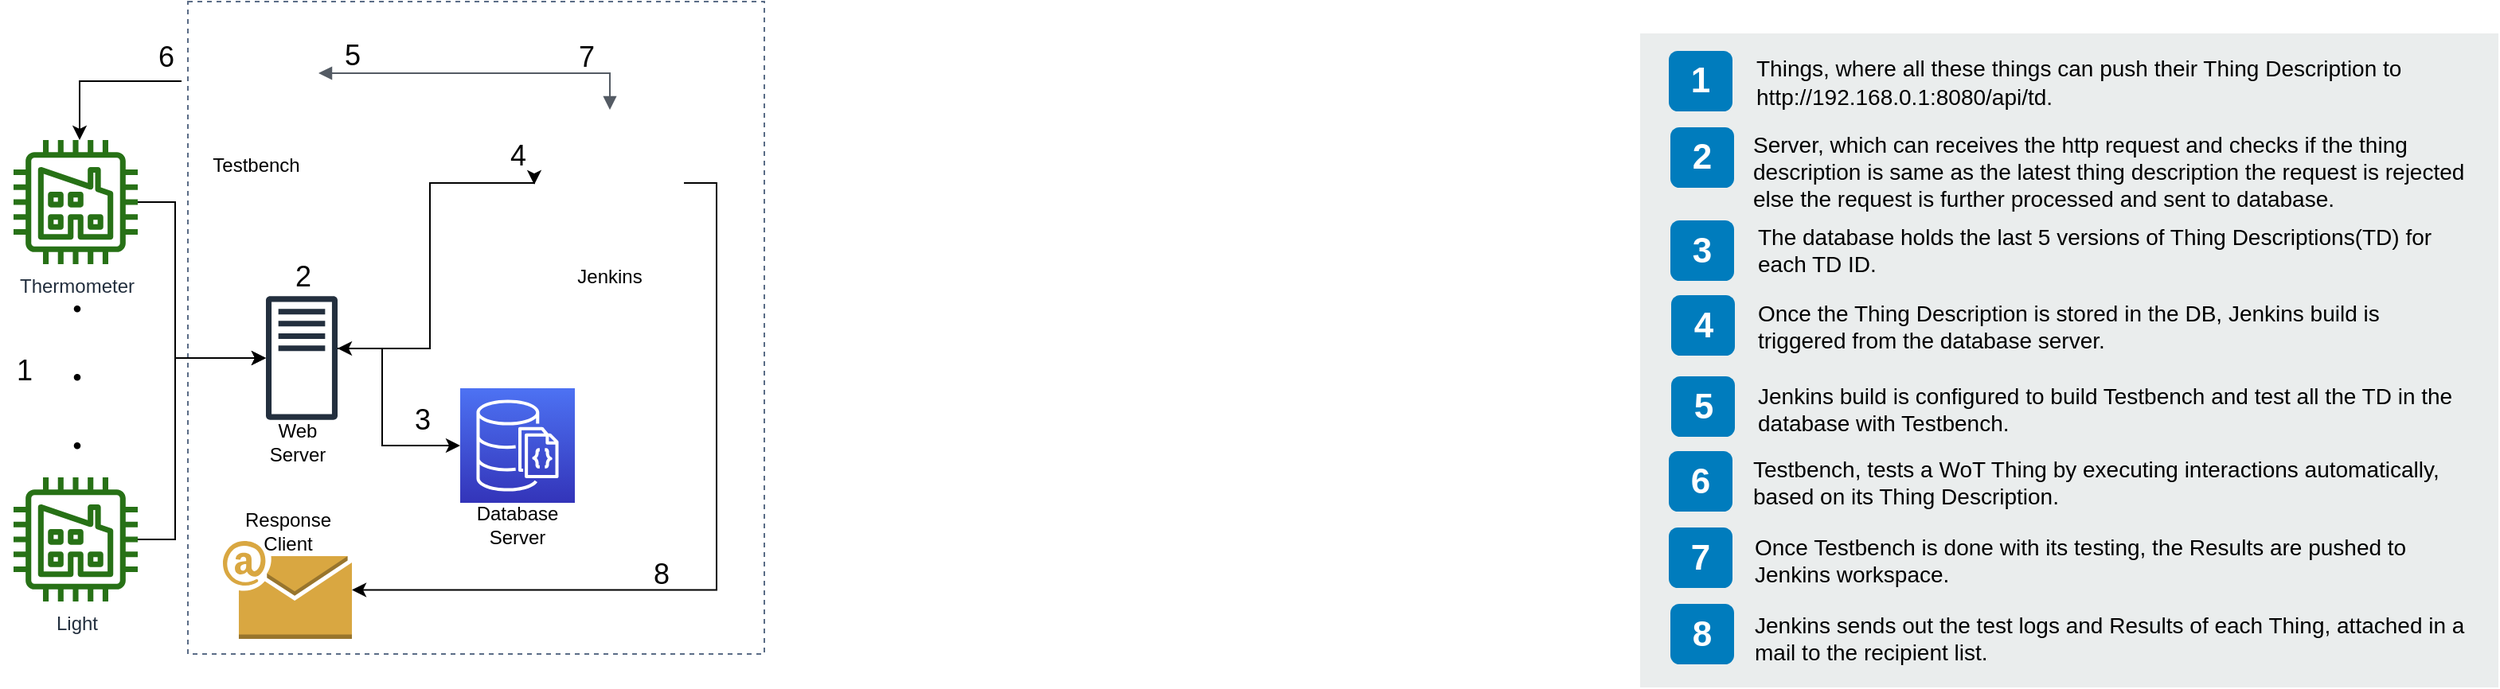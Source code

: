 <mxfile version="12.4.2" type="device" pages="9"><diagram id="Ht1M8jgEwFfnCIfOTk4-" name="Page-1"><mxGraphModel dx="2677" dy="1417" grid="1" gridSize="10" guides="1" tooltips="1" connect="1" arrows="1" fold="1" page="1" pageScale="1" pageWidth="827" pageHeight="1169" math="0" shadow="0"><root><mxCell id="0"/><mxCell id="1" parent="0"/><mxCell id="txbg1RaFzHhOFbGrNfI6-49" value="" style="fillColor=none;strokeColor=#5A6C86;dashed=1;verticalAlign=top;fontStyle=0;fontColor=#5A6C86;" parent="1" vertex="1"><mxGeometry x="148" y="40" width="362" height="410" as="geometry"/></mxCell><mxCell id="7OVz4w7n9kzEPWy-4BBC-3" value="" style="rounded=0;whiteSpace=wrap;html=1;fillColor=#EAEDED;fontSize=22;fontColor=#FFFFFF;strokeColor=none;labelBackgroundColor=none;" parent="1" vertex="1"><mxGeometry x="1060" y="60" width="539" height="411" as="geometry"/></mxCell><mxCell id="7OVz4w7n9kzEPWy-4BBC-4" value="1" style="rounded=1;whiteSpace=wrap;html=1;fillColor=#007CBD;strokeColor=none;fontColor=#FFFFFF;fontStyle=1;fontSize=22;labelBackgroundColor=none;" parent="1" vertex="1"><mxGeometry x="1078" y="71" width="40" height="38" as="geometry"/></mxCell><mxCell id="7OVz4w7n9kzEPWy-4BBC-5" value="2" style="rounded=1;whiteSpace=wrap;html=1;fillColor=#007CBD;strokeColor=none;fontColor=#FFFFFF;fontStyle=1;fontSize=22;labelBackgroundColor=none;" parent="1" vertex="1"><mxGeometry x="1079" y="119" width="40" height="38" as="geometry"/></mxCell><mxCell id="7OVz4w7n9kzEPWy-4BBC-6" value="3" style="rounded=1;whiteSpace=wrap;html=1;fillColor=#007CBD;strokeColor=none;fontColor=#FFFFFF;fontStyle=1;fontSize=22;labelBackgroundColor=none;" parent="1" vertex="1"><mxGeometry x="1079" y="177.5" width="40" height="38" as="geometry"/></mxCell><mxCell id="7OVz4w7n9kzEPWy-4BBC-7" value="4" style="rounded=1;whiteSpace=wrap;html=1;fillColor=#007CBD;strokeColor=none;fontColor=#FFFFFF;fontStyle=1;fontSize=22;labelBackgroundColor=none;" parent="1" vertex="1"><mxGeometry x="1079.5" y="224.5" width="40" height="38" as="geometry"/></mxCell><mxCell id="7OVz4w7n9kzEPWy-4BBC-8" value="5" style="rounded=1;whiteSpace=wrap;html=1;fillColor=#007CBD;strokeColor=none;fontColor=#FFFFFF;fontStyle=1;fontSize=22;labelBackgroundColor=none;" parent="1" vertex="1"><mxGeometry x="1079.5" y="275.5" width="40" height="38" as="geometry"/></mxCell><mxCell id="7OVz4w7n9kzEPWy-4BBC-9" value="6" style="rounded=1;whiteSpace=wrap;html=1;fillColor=#007CBD;strokeColor=none;fontColor=#FFFFFF;fontStyle=1;fontSize=22;labelBackgroundColor=none;" parent="1" vertex="1"><mxGeometry x="1078" y="322.5" width="40" height="38" as="geometry"/></mxCell><mxCell id="7OVz4w7n9kzEPWy-4BBC-10" value="7" style="rounded=1;whiteSpace=wrap;html=1;fillColor=#007CBD;strokeColor=none;fontColor=#FFFFFF;fontStyle=1;fontSize=22;labelBackgroundColor=none;" parent="1" vertex="1"><mxGeometry x="1078" y="370.5" width="40" height="38" as="geometry"/></mxCell><mxCell id="7OVz4w7n9kzEPWy-4BBC-11" value="8" style="rounded=1;whiteSpace=wrap;html=1;fillColor=#007CBD;strokeColor=none;fontColor=#FFFFFF;fontStyle=1;fontSize=22;labelBackgroundColor=none;" parent="1" vertex="1"><mxGeometry x="1079" y="418.5" width="40" height="38" as="geometry"/></mxCell><mxCell id="7OVz4w7n9kzEPWy-4BBC-13" value="&lt;font face=&quot;Helvetica&quot;&gt;Things, where all these things can push their Thing Description to http://192.168.0.1:8080/api/td.&lt;/font&gt;" style="text;html=1;align=left;verticalAlign=top;spacingTop=-4;fontSize=14;labelBackgroundColor=none;whiteSpace=wrap;fontFamily=Ariel;" parent="1" vertex="1"><mxGeometry x="1131" y="71" width="449" height="48" as="geometry"/></mxCell><mxCell id="7OVz4w7n9kzEPWy-4BBC-14" value="Server, which can receives the http request and checks if the thing description is same as the latest thing description the request is rejected else the request is further processed and sent to database." style="text;html=1;align=left;verticalAlign=top;spacingTop=-4;fontSize=14;labelBackgroundColor=none;whiteSpace=wrap;" parent="1" vertex="1"><mxGeometry x="1129" y="119" width="450" height="70" as="geometry"/></mxCell><mxCell id="7OVz4w7n9kzEPWy-4BBC-15" value="The database holds the last 5 versions of Thing Descriptions(TD) for each TD ID." style="text;html=1;align=left;verticalAlign=top;spacingTop=-4;fontSize=14;labelBackgroundColor=none;whiteSpace=wrap;" parent="1" vertex="1"><mxGeometry x="1131.5" y="176.5" width="450" height="48" as="geometry"/></mxCell><mxCell id="7OVz4w7n9kzEPWy-4BBC-16" value="Once the Thing Description is stored in the DB, Jenkins build is triggered from the database server." style="text;html=1;align=left;verticalAlign=top;spacingTop=-4;fontSize=14;labelBackgroundColor=none;whiteSpace=wrap;" parent="1" vertex="1"><mxGeometry x="1132" y="224.5" width="450" height="56" as="geometry"/></mxCell><mxCell id="7OVz4w7n9kzEPWy-4BBC-17" value="Jenkins build is configured to build Testbench and test all the TD in the database with Testbench." style="text;html=1;align=left;verticalAlign=top;spacingTop=-4;fontSize=14;labelBackgroundColor=none;whiteSpace=wrap;" parent="1" vertex="1"><mxGeometry x="1131.5" y="276.5" width="449" height="45" as="geometry"/></mxCell><mxCell id="7OVz4w7n9kzEPWy-4BBC-18" value="&lt;font style=&quot;font-size: 14px&quot;&gt;Testbench,&amp;nbsp;tests a WoT Thing by executing interactions automatically, based on its Thing Description.&lt;/font&gt;" style="text;html=1;align=left;verticalAlign=top;spacingTop=-4;fontSize=14;labelBackgroundColor=none;whiteSpace=wrap;" parent="1" vertex="1"><mxGeometry x="1129" y="322.5" width="450" height="38" as="geometry"/></mxCell><mxCell id="7OVz4w7n9kzEPWy-4BBC-19" value="Once Testbench is done with its testing, the Results are pushed to Jenkins workspace." style="text;html=1;align=left;verticalAlign=top;spacingTop=-4;fontSize=14;labelBackgroundColor=none;whiteSpace=wrap;" parent="1" vertex="1"><mxGeometry x="1129.5" y="371.5" width="449" height="44" as="geometry"/></mxCell><mxCell id="7OVz4w7n9kzEPWy-4BBC-20" value="Jenkins sends out the test logs and Results of each Thing, attached in a mail to the recipient list.&amp;nbsp;&amp;nbsp;" style="text;html=1;align=left;verticalAlign=top;spacingTop=-4;fontSize=14;labelBackgroundColor=none;whiteSpace=wrap;" parent="1" vertex="1"><mxGeometry x="1130" y="420.5" width="449" height="41" as="geometry"/></mxCell><mxCell id="txbg1RaFzHhOFbGrNfI6-6" style="edgeStyle=orthogonalEdgeStyle;rounded=0;orthogonalLoop=1;jettySize=auto;html=1;" parent="1" source="UEzPUAAOIrF-is8g5C7q-6" target="txbg1RaFzHhOFbGrNfI6-40" edge="1"><mxGeometry relative="1" as="geometry"><mxPoint x="160" y="258" as="targetPoint"/><Array as="points"><mxPoint x="140" y="166"/><mxPoint x="140" y="264"/></Array></mxGeometry></mxCell><mxCell id="UEzPUAAOIrF-is8g5C7q-6" value="Thermometer" style="outlineConnect=0;fontColor=#232F3E;gradientColor=none;fillColor=#277116;strokeColor=none;dashed=0;verticalLabelPosition=bottom;verticalAlign=top;align=center;html=1;fontSize=12;fontStyle=0;aspect=fixed;pointerEvents=1;shape=mxgraph.aws4.factory;" parent="1" vertex="1"><mxGeometry x="38.5" y="127.0" width="78" height="78" as="geometry"/></mxCell><mxCell id="txbg1RaFzHhOFbGrNfI6-7" style="edgeStyle=orthogonalEdgeStyle;rounded=0;orthogonalLoop=1;jettySize=auto;html=1;" parent="1" source="UEzPUAAOIrF-is8g5C7q-7" target="txbg1RaFzHhOFbGrNfI6-40" edge="1"><mxGeometry relative="1" as="geometry"><mxPoint x="160" y="258" as="targetPoint"/><Array as="points"><mxPoint x="140" y="378"/><mxPoint x="140" y="264"/></Array></mxGeometry></mxCell><mxCell id="UEzPUAAOIrF-is8g5C7q-7" value="Light" style="outlineConnect=0;fontColor=#232F3E;gradientColor=none;fillColor=#277116;strokeColor=none;dashed=0;verticalLabelPosition=bottom;verticalAlign=top;align=center;html=1;fontSize=12;fontStyle=0;aspect=fixed;pointerEvents=1;shape=mxgraph.aws4.factory;" parent="1" vertex="1"><mxGeometry x="38.5" y="339.0" width="78" height="78" as="geometry"/></mxCell><mxCell id="txbg1RaFzHhOFbGrNfI6-37" style="edgeStyle=orthogonalEdgeStyle;rounded=0;orthogonalLoop=1;jettySize=auto;html=1;entryX=0;entryY=0.5;entryDx=0;entryDy=0;" parent="1" source="txbg1RaFzHhOFbGrNfI6-40" target="txbg1RaFzHhOFbGrNfI6-18" edge="1"><mxGeometry relative="1" as="geometry"><mxPoint x="340" y="240" as="targetPoint"/><mxPoint x="278" y="258" as="sourcePoint"/><Array as="points"><mxPoint x="300" y="258"/><mxPoint x="300" y="154"/></Array></mxGeometry></mxCell><mxCell id="txbg1RaFzHhOFbGrNfI6-38" style="edgeStyle=orthogonalEdgeStyle;rounded=0;orthogonalLoop=1;jettySize=auto;html=1;startArrow=classic;startFill=1;" parent="1" source="txbg1RaFzHhOFbGrNfI6-40" target="txbg1RaFzHhOFbGrNfI6-15" edge="1"><mxGeometry relative="1" as="geometry"><mxPoint x="278" y="258" as="sourcePoint"/><Array as="points"><mxPoint x="270" y="258"/><mxPoint x="270" y="319"/></Array></mxGeometry></mxCell><mxCell id="txbg1RaFzHhOFbGrNfI6-15" value="" style="outlineConnect=0;fontColor=#232F3E;gradientColor=#4D72F3;gradientDirection=north;fillColor=#3334B9;strokeColor=#ffffff;dashed=0;verticalLabelPosition=bottom;verticalAlign=top;align=center;html=1;fontSize=12;fontStyle=0;aspect=fixed;shape=mxgraph.aws4.resourceIcon;resIcon=mxgraph.aws4.documentdb_with_mongodb_compatibility;" parent="1" vertex="1"><mxGeometry x="319" y="283" width="72" height="72" as="geometry"/></mxCell><mxCell id="txbg1RaFzHhOFbGrNfI6-19" style="edgeStyle=orthogonalEdgeStyle;rounded=0;orthogonalLoop=1;jettySize=auto;html=1;" parent="1" source="txbg1RaFzHhOFbGrNfI6-30" target="UEzPUAAOIrF-is8g5C7q-6" edge="1"><mxGeometry relative="1" as="geometry"><mxPoint x="80" y="120" as="targetPoint"/><Array as="points"><mxPoint x="80" y="90"/></Array></mxGeometry></mxCell><mxCell id="txbg1RaFzHhOFbGrNfI6-26" style="edgeStyle=orthogonalEdgeStyle;rounded=0;orthogonalLoop=1;jettySize=auto;html=1;entryX=1;entryY=0.5;entryDx=0;entryDy=0;entryPerimeter=0;" parent="1" source="txbg1RaFzHhOFbGrNfI6-18" target="txbg1RaFzHhOFbGrNfI6-25" edge="1"><mxGeometry relative="1" as="geometry"><Array as="points"><mxPoint x="480" y="154"/><mxPoint x="480" y="410"/></Array></mxGeometry></mxCell><mxCell id="txbg1RaFzHhOFbGrNfI6-18" value="" style="shape=image;html=1;verticalAlign=top;verticalLabelPosition=bottom;labelBackgroundColor=#ffffff;imageAspect=0;aspect=fixed;image=https://cdn4.iconfinder.com/data/icons/logos-brands-5/24/jenkins-128.png" parent="1" vertex="1"><mxGeometry x="365.5" y="108" width="94" height="94" as="geometry"/></mxCell><mxCell id="txbg1RaFzHhOFbGrNfI6-25" value="" style="outlineConnect=0;dashed=0;verticalLabelPosition=bottom;verticalAlign=top;align=center;html=1;shape=mxgraph.aws3.email;fillColor=#D9A741;gradientColor=none;" parent="1" vertex="1"><mxGeometry x="170" y="379" width="81" height="61.5" as="geometry"/></mxCell><mxCell id="txbg1RaFzHhOFbGrNfI6-30" value="" style="shape=image;html=1;verticalAlign=top;verticalLabelPosition=bottom;labelBackgroundColor=#ffffff;imageAspect=0;aspect=fixed;image=https://cdn2.iconfinder.com/data/icons/thin-line-icons-for-seo-and-development-1/64/SEO_planchette_questionnaire-128.png" parent="1" vertex="1"><mxGeometry x="144" y="39" width="98" height="98" as="geometry"/></mxCell><mxCell id="txbg1RaFzHhOFbGrNfI6-40" value="" style="outlineConnect=0;fontColor=#232F3E;gradientColor=none;fillColor=#232F3E;strokeColor=none;dashed=0;verticalLabelPosition=bottom;verticalAlign=top;align=center;html=1;fontSize=12;fontStyle=0;aspect=fixed;pointerEvents=1;shape=mxgraph.aws4.traditional_server;" parent="1" vertex="1"><mxGeometry x="197" y="225" width="45" height="78" as="geometry"/></mxCell><mxCell id="txbg1RaFzHhOFbGrNfI6-48" value="&lt;font style=&quot;font-size: 36px&quot; face=&quot;Comic Sans MS&quot;&gt;.&lt;br&gt;.&lt;br&gt;.&lt;/font&gt;" style="text;html=1;resizable=0;autosize=1;align=center;verticalAlign=middle;points=[];fillColor=none;strokeColor=none;rounded=0;" parent="1" vertex="1"><mxGeometry x="67.5" y="225.5" width="20" height="80" as="geometry"/></mxCell><mxCell id="txbg1RaFzHhOFbGrNfI6-50" value="&lt;font style=&quot;font-size: 18px&quot;&gt;6&lt;/font&gt;" style="text;html=1;resizable=0;autosize=1;align=center;verticalAlign=middle;points=[];fillColor=none;strokeColor=none;rounded=0;" parent="1" vertex="1"><mxGeometry x="119" y="65" width="30" height="20" as="geometry"/></mxCell><mxCell id="txbg1RaFzHhOFbGrNfI6-51" value="&lt;font style=&quot;font-size: 18px&quot;&gt;7&lt;/font&gt;" style="text;html=1;resizable=0;autosize=1;align=center;verticalAlign=middle;points=[];fillColor=none;strokeColor=none;rounded=0;" parent="1" vertex="1"><mxGeometry x="383" y="65" width="30" height="20" as="geometry"/></mxCell><mxCell id="txbg1RaFzHhOFbGrNfI6-52" value="&lt;font style=&quot;font-size: 18px&quot;&gt;5&lt;/font&gt;" style="text;html=1;resizable=0;autosize=1;align=center;verticalAlign=middle;points=[];fillColor=none;strokeColor=none;rounded=0;" parent="1" vertex="1"><mxGeometry x="236" y="64" width="30" height="20" as="geometry"/></mxCell><mxCell id="txbg1RaFzHhOFbGrNfI6-57" value="" style="edgeStyle=orthogonalEdgeStyle;html=1;endArrow=block;elbow=vertical;startArrow=block;startFill=1;endFill=1;strokeColor=#545B64;rounded=0;" parent="1" target="txbg1RaFzHhOFbGrNfI6-18" edge="1"><mxGeometry width="100" relative="1" as="geometry"><mxPoint x="230" y="85" as="sourcePoint"/><mxPoint x="310" y="85" as="targetPoint"/><Array as="points"><mxPoint x="413" y="85"/></Array></mxGeometry></mxCell><mxCell id="txbg1RaFzHhOFbGrNfI6-58" value="&lt;font style=&quot;font-size: 18px&quot;&gt;4&lt;/font&gt;" style="text;html=1;resizable=0;autosize=1;align=center;verticalAlign=middle;points=[];fillColor=none;strokeColor=none;rounded=0;" parent="1" vertex="1"><mxGeometry x="340" y="127" width="30" height="20" as="geometry"/></mxCell><mxCell id="txbg1RaFzHhOFbGrNfI6-59" value="&lt;font style=&quot;font-size: 18px&quot;&gt;3&lt;/font&gt;" style="text;html=1;resizable=0;autosize=1;align=center;verticalAlign=middle;points=[];fillColor=none;strokeColor=none;rounded=0;" parent="1" vertex="1"><mxGeometry x="280" y="293" width="30" height="20" as="geometry"/></mxCell><mxCell id="txbg1RaFzHhOFbGrNfI6-60" value="&lt;font style=&quot;font-size: 18px&quot;&gt;1&lt;/font&gt;" style="text;html=1;resizable=0;autosize=1;align=center;verticalAlign=middle;points=[];fillColor=none;strokeColor=none;rounded=0;" parent="1" vertex="1"><mxGeometry x="30" y="262" width="30" height="20" as="geometry"/></mxCell><mxCell id="txbg1RaFzHhOFbGrNfI6-61" value="&lt;font style=&quot;font-size: 18px&quot;&gt;2&lt;/font&gt;" style="text;html=1;resizable=0;autosize=1;align=center;verticalAlign=middle;points=[];fillColor=none;strokeColor=none;rounded=0;" parent="1" vertex="1"><mxGeometry x="204.5" y="203" width="30" height="20" as="geometry"/></mxCell><mxCell id="txbg1RaFzHhOFbGrNfI6-62" value="&lt;font style=&quot;font-size: 18px&quot;&gt;8&lt;/font&gt;" style="text;html=1;resizable=0;autosize=1;align=center;verticalAlign=middle;points=[];fillColor=none;strokeColor=none;rounded=0;" parent="1" vertex="1"><mxGeometry x="429.5" y="390" width="30" height="20" as="geometry"/></mxCell><mxCell id="QSdvAkjDzdBKQFG-rbWm-1" value="Testbench" style="text;html=1;strokeColor=none;fillColor=none;align=center;verticalAlign=middle;whiteSpace=wrap;rounded=0;" parent="1" vertex="1"><mxGeometry x="170.5" y="133" width="40" height="20" as="geometry"/></mxCell><mxCell id="QSdvAkjDzdBKQFG-rbWm-2" value="Jenkins" style="text;html=1;strokeColor=none;fillColor=none;align=center;verticalAlign=middle;whiteSpace=wrap;rounded=0;" parent="1" vertex="1"><mxGeometry x="393" y="203" width="40" height="20" as="geometry"/></mxCell><mxCell id="QSdvAkjDzdBKQFG-rbWm-3" value="Web Server" style="text;html=1;strokeColor=none;fillColor=none;align=center;verticalAlign=middle;whiteSpace=wrap;rounded=0;" parent="1" vertex="1"><mxGeometry x="197" y="307" width="40" height="20" as="geometry"/></mxCell><mxCell id="QSdvAkjDzdBKQFG-rbWm-4" value="Database Server" style="text;html=1;strokeColor=none;fillColor=none;align=center;verticalAlign=middle;whiteSpace=wrap;rounded=0;" parent="1" vertex="1"><mxGeometry x="335" y="359" width="40" height="20" as="geometry"/></mxCell><mxCell id="QSdvAkjDzdBKQFG-rbWm-5" value="Response Client" style="text;html=1;strokeColor=none;fillColor=none;align=center;verticalAlign=middle;whiteSpace=wrap;rounded=0;" parent="1" vertex="1"><mxGeometry x="190.5" y="363" width="40" height="20" as="geometry"/></mxCell></root></mxGraphModel></diagram><diagram id="TZ1o_u81eH5UieuvzzXr" name="Page-2"><mxGraphModel dx="937" dy="496" grid="1" gridSize="10" guides="1" tooltips="1" connect="1" arrows="1" fold="1" page="1" pageScale="1" pageWidth="420" pageHeight="825" math="0" shadow="0"><root><mxCell id="xxFu7K69obB3AoEertv3-0"/><mxCell id="xxFu7K69obB3AoEertv3-1" parent="xxFu7K69obB3AoEertv3-0"/><mxCell id="xxFu7K69obB3AoEertv3-20" value="" style="edgeStyle=orthogonalEdgeStyle;rounded=0;orthogonalLoop=1;jettySize=auto;html=1;startArrow=none;startFill=0;" parent="xxFu7K69obB3AoEertv3-1" source="xxFu7K69obB3AoEertv3-15" edge="1"><mxGeometry relative="1" as="geometry"><mxPoint x="153" y="89.148" as="targetPoint"/></mxGeometry></mxCell><mxCell id="xxFu7K69obB3AoEertv3-15" value="&lt;font face=&quot;Times New Roman&quot;&gt;Start&lt;/font&gt;" style="ellipse;whiteSpace=wrap;html=1;" parent="xxFu7K69obB3AoEertv3-1" vertex="1"><mxGeometry x="93.17" y="9" width="120" height="40" as="geometry"/></mxCell><mxCell id="uAwiB0PHNtq7rpPNgJkb-0" style="edgeStyle=orthogonalEdgeStyle;rounded=0;orthogonalLoop=1;jettySize=auto;html=1;startArrow=none;startFill=0;exitX=0;exitY=0.5;exitDx=0;exitDy=0;" parent="xxFu7K69obB3AoEertv3-1" edge="1"><mxGeometry relative="1" as="geometry"><mxPoint x="158.17" y="69" as="targetPoint"/><Array as="points"><mxPoint x="58.17" y="154"/><mxPoint x="58.17" y="69"/></Array><mxPoint x="58.17" y="179" as="sourcePoint"/></mxGeometry></mxCell><mxCell id="xxFu7K69obB3AoEertv3-23" value="&lt;font face=&quot;Times New Roman&quot;&gt;No&lt;/font&gt;" style="text;html=1;strokeColor=none;fillColor=none;align=center;verticalAlign=middle;whiteSpace=wrap;rounded=0;" parent="xxFu7K69obB3AoEertv3-1" vertex="1"><mxGeometry x="50.0" y="134" width="40" height="20" as="geometry"/></mxCell><mxCell id="xxFu7K69obB3AoEertv3-24" value="&lt;font face=&quot;Times New Roman&quot;&gt;Yes&lt;/font&gt;" style="text;html=1;strokeColor=none;fillColor=none;align=center;verticalAlign=middle;whiteSpace=wrap;rounded=0;" parent="xxFu7K69obB3AoEertv3-1" vertex="1"><mxGeometry x="248.49" y="154" width="40" height="20" as="geometry"/></mxCell><mxCell id="xxFu7K69obB3AoEertv3-34" value="" style="edgeStyle=orthogonalEdgeStyle;rounded=0;orthogonalLoop=1;jettySize=auto;html=1;startArrow=none;startFill=0;" parent="xxFu7K69obB3AoEertv3-1" source="xxFu7K69obB3AoEertv3-25" target="xxFu7K69obB3AoEertv3-33" edge="1"><mxGeometry relative="1" as="geometry"/></mxCell><mxCell id="xxFu7K69obB3AoEertv3-25" value="&lt;font face=&quot;Times New Roman&quot;&gt;Push Thing Description (TD) to Web Server&lt;/font&gt;" style="rounded=0;whiteSpace=wrap;html=1;" parent="xxFu7K69obB3AoEertv3-1" vertex="1"><mxGeometry x="290.75" y="149" width="120" height="60" as="geometry"/></mxCell><mxCell id="xxFu7K69obB3AoEertv3-37" value="" style="edgeStyle=orthogonalEdgeStyle;rounded=0;orthogonalLoop=1;jettySize=auto;html=1;startArrow=none;startFill=0;entryX=1;entryY=0.5;entryDx=0;entryDy=0;" parent="xxFu7K69obB3AoEertv3-1" source="xxFu7K69obB3AoEertv3-33" target="xxFu7K69obB3AoEertv3-35" edge="1"><mxGeometry relative="1" as="geometry"><mxPoint x="223.33" y="269" as="targetPoint"/></mxGeometry></mxCell><mxCell id="DSvNzTERxLtDhSyc9i42-2" value="" style="edgeStyle=orthogonalEdgeStyle;rounded=0;orthogonalLoop=1;jettySize=auto;html=1;" edge="1" parent="xxFu7K69obB3AoEertv3-1" source="xxFu7K69obB3AoEertv3-33" target="xxFu7K69obB3AoEertv3-45"><mxGeometry relative="1" as="geometry"/></mxCell><mxCell id="xxFu7K69obB3AoEertv3-33" value="&lt;font face=&quot;Times New Roman&quot;&gt;Check if TD exists&lt;/font&gt;" style="rhombus;whiteSpace=wrap;html=1;" parent="xxFu7K69obB3AoEertv3-1" vertex="1"><mxGeometry x="305.92" y="239" width="89.67" height="90" as="geometry"/></mxCell><mxCell id="xxFu7K69obB3AoEertv3-41" value="" style="edgeStyle=orthogonalEdgeStyle;rounded=0;orthogonalLoop=1;jettySize=auto;html=1;startArrow=none;startFill=0;" parent="xxFu7K69obB3AoEertv3-1" source="xxFu7K69obB3AoEertv3-35" target="xxFu7K69obB3AoEertv3-40" edge="1"><mxGeometry relative="1" as="geometry"/></mxCell><mxCell id="xxFu7K69obB3AoEertv3-35" value="&lt;font face=&quot;Times New Roman&quot;&gt;Update Database and Trigger Jenkins&lt;/font&gt;" style="rounded=0;whiteSpace=wrap;html=1;" parent="xxFu7K69obB3AoEertv3-1" vertex="1"><mxGeometry x="63.33" y="289" width="120" height="60" as="geometry"/></mxCell><mxCell id="xxFu7K69obB3AoEertv3-38" value="&lt;font face=&quot;Times New Roman&quot;&gt;Yes&lt;/font&gt;" style="text;html=1;strokeColor=none;fillColor=none;align=center;verticalAlign=middle;whiteSpace=wrap;rounded=0;" parent="xxFu7K69obB3AoEertv3-1" vertex="1"><mxGeometry x="343.33" y="339" width="40" height="20" as="geometry"/></mxCell><mxCell id="xxFu7K69obB3AoEertv3-39" value="&lt;font face=&quot;Times New Roman&quot;&gt;No&lt;/font&gt;" style="text;html=1;strokeColor=none;fillColor=none;align=center;verticalAlign=middle;whiteSpace=wrap;rounded=0;" parent="xxFu7K69obB3AoEertv3-1" vertex="1"><mxGeometry x="263.33" y="259" width="40" height="20" as="geometry"/></mxCell><mxCell id="xxFu7K69obB3AoEertv3-48" value="" style="edgeStyle=orthogonalEdgeStyle;rounded=0;orthogonalLoop=1;jettySize=auto;html=1;startArrow=none;startFill=0;" parent="xxFu7K69obB3AoEertv3-1" source="xxFu7K69obB3AoEertv3-40" target="xxFu7K69obB3AoEertv3-47" edge="1"><mxGeometry relative="1" as="geometry"/></mxCell><mxCell id="xxFu7K69obB3AoEertv3-40" value="&lt;font face=&quot;Times New Roman&quot;&gt;Build and Start Testbench in background&lt;/font&gt;" style="rounded=0;whiteSpace=wrap;html=1;" parent="xxFu7K69obB3AoEertv3-1" vertex="1"><mxGeometry x="63.33" y="389" width="120" height="60" as="geometry"/></mxCell><mxCell id="xxFu7K69obB3AoEertv3-50" value="" style="edgeStyle=orthogonalEdgeStyle;rounded=0;orthogonalLoop=1;jettySize=auto;html=1;startArrow=none;startFill=0;" parent="xxFu7K69obB3AoEertv3-1" source="xxFu7K69obB3AoEertv3-47" target="xxFu7K69obB3AoEertv3-49" edge="1"><mxGeometry relative="1" as="geometry"/></mxCell><mxCell id="xxFu7K69obB3AoEertv3-47" value="&lt;font face=&quot;Times New Roman&quot;&gt;Build and Start Testing Server&lt;/font&gt;" style="rounded=0;whiteSpace=wrap;html=1;" parent="xxFu7K69obB3AoEertv3-1" vertex="1"><mxGeometry x="63.33" y="479" width="120" height="60" as="geometry"/></mxCell><mxCell id="xxFu7K69obB3AoEertv3-52" value="" style="edgeStyle=orthogonalEdgeStyle;rounded=0;orthogonalLoop=1;jettySize=auto;html=1;startArrow=none;startFill=0;exitX=1;exitY=0.5;exitDx=0;exitDy=0;" parent="xxFu7K69obB3AoEertv3-1" source="xxFu7K69obB3AoEertv3-49" target="xxFu7K69obB3AoEertv3-51" edge="1"><mxGeometry relative="1" as="geometry"><Array as="points"><mxPoint x="241" y="599"/><mxPoint x="241" y="509"/></Array><mxPoint x="211.33" y="599" as="sourcePoint"/></mxGeometry></mxCell><mxCell id="xxFu7K69obB3AoEertv3-49" value="&lt;font face=&quot;Times New Roman&quot;&gt;Testing server: Fetch all TD from DB&lt;/font&gt;" style="rounded=0;whiteSpace=wrap;html=1;" parent="xxFu7K69obB3AoEertv3-1" vertex="1"><mxGeometry x="63.33" y="569" width="120" height="60" as="geometry"/></mxCell><mxCell id="DSvNzTERxLtDhSyc9i42-4" value="" style="edgeStyle=orthogonalEdgeStyle;rounded=0;orthogonalLoop=1;jettySize=auto;html=1;" edge="1" parent="xxFu7K69obB3AoEertv3-1" source="xxFu7K69obB3AoEertv3-51" target="DSvNzTERxLtDhSyc9i42-3"><mxGeometry relative="1" as="geometry"/></mxCell><mxCell id="xxFu7K69obB3AoEertv3-51" value="&lt;font face=&quot;Times New Roman&quot;&gt;Send TD to Testbench in Sequence&lt;/font&gt;" style="rounded=0;whiteSpace=wrap;html=1;" parent="xxFu7K69obB3AoEertv3-1" vertex="1"><mxGeometry x="291.33" y="479" width="120" height="60" as="geometry"/></mxCell><mxCell id="DSvNzTERxLtDhSyc9i42-5" value="" style="edgeStyle=orthogonalEdgeStyle;rounded=0;orthogonalLoop=1;jettySize=auto;html=1;" edge="1" parent="xxFu7K69obB3AoEertv3-1" source="DSvNzTERxLtDhSyc9i42-3" target="xxFu7K69obB3AoEertv3-54"><mxGeometry relative="1" as="geometry"/></mxCell><mxCell id="DSvNzTERxLtDhSyc9i42-3" value="&lt;font face=&quot;Times New Roman&quot;&gt;Testbench: Blackbox testing is performed&lt;/font&gt;" style="rounded=0;whiteSpace=wrap;html=1;" vertex="1" parent="xxFu7K69obB3AoEertv3-1"><mxGeometry x="291.33" y="569" width="120" height="60" as="geometry"/></mxCell><mxCell id="xxFu7K69obB3AoEertv3-57" value="" style="edgeStyle=orthogonalEdgeStyle;rounded=0;orthogonalLoop=1;jettySize=auto;html=1;startArrow=none;startFill=0;" parent="xxFu7K69obB3AoEertv3-1" source="xxFu7K69obB3AoEertv3-54" target="xxFu7K69obB3AoEertv3-56" edge="1"><mxGeometry relative="1" as="geometry"/></mxCell><mxCell id="xxFu7K69obB3AoEertv3-54" value="&lt;font face=&quot;Times New Roman&quot;&gt;Testbench: Send Result to Jenkins&lt;/font&gt;" style="rounded=0;whiteSpace=wrap;html=1;" parent="xxFu7K69obB3AoEertv3-1" vertex="1"><mxGeometry x="291.33" y="659" width="120" height="60" as="geometry"/></mxCell><mxCell id="uAwiB0PHNtq7rpPNgJkb-2" value="" style="edgeStyle=orthogonalEdgeStyle;rounded=0;orthogonalLoop=1;jettySize=auto;html=1;startArrow=none;startFill=0;entryX=1;entryY=0.5;entryDx=0;entryDy=0;" parent="xxFu7K69obB3AoEertv3-1" source="xxFu7K69obB3AoEertv3-56" target="uAwiB0PHNtq7rpPNgJkb-1" edge="1"><mxGeometry relative="1" as="geometry"><mxPoint x="221" y="779" as="targetPoint"/></mxGeometry></mxCell><mxCell id="xxFu7K69obB3AoEertv3-56" value="&lt;font face=&quot;Times New Roman&quot;&gt;Jenkins: Send Result to the Client&lt;/font&gt;" style="rounded=0;whiteSpace=wrap;html=1;" parent="xxFu7K69obB3AoEertv3-1" vertex="1"><mxGeometry x="291.33" y="749" width="120" height="60" as="geometry"/></mxCell><mxCell id="uAwiB0PHNtq7rpPNgJkb-4" value="" style="edgeStyle=orthogonalEdgeStyle;rounded=0;orthogonalLoop=1;jettySize=auto;html=1;startArrow=none;startFill=0;exitX=0;exitY=0.5;exitDx=0;exitDy=0;" parent="xxFu7K69obB3AoEertv3-1" source="uAwiB0PHNtq7rpPNgJkb-1" edge="1"><mxGeometry relative="1" as="geometry"><mxPoint x="143" y="69" as="targetPoint"/><Array as="points"><mxPoint x="11" y="779"/><mxPoint x="11" y="69"/></Array><mxPoint x="61.33" y="759" as="sourcePoint"/></mxGeometry></mxCell><mxCell id="uAwiB0PHNtq7rpPNgJkb-1" value="&lt;font face=&quot;Times New Roman&quot;&gt;Jenkins: Clean Workspace&lt;/font&gt;" style="rounded=0;whiteSpace=wrap;html=1;" parent="xxFu7K69obB3AoEertv3-1" vertex="1"><mxGeometry x="73.0" y="749" width="120" height="60" as="geometry"/></mxCell><mxCell id="xxFu7K69obB3AoEertv3-53" style="edgeStyle=orthogonalEdgeStyle;rounded=0;orthogonalLoop=1;jettySize=auto;html=1;entryX=1;entryY=0.75;entryDx=0;entryDy=0;startArrow=none;startFill=0;" parent="xxFu7K69obB3AoEertv3-1" source="xxFu7K69obB3AoEertv3-45" target="xxFu7K69obB3AoEertv3-35" edge="1"><mxGeometry relative="1" as="geometry"/></mxCell><mxCell id="xxFu7K69obB3AoEertv3-45" value="&lt;font face=&quot;Times New Roman&quot;&gt;Increment 1 to version of existing TD and add current TD as the latest version&lt;/font&gt;" style="rounded=0;whiteSpace=wrap;html=1;" parent="xxFu7K69obB3AoEertv3-1" vertex="1"><mxGeometry x="288.49" y="369" width="124.51" height="60" as="geometry"/></mxCell><mxCell id="uAwiB0PHNtq7rpPNgJkb-5" value="&lt;font face=&quot;Times New Roman&quot;&gt;Wait&lt;/font&gt;" style="text;html=1;strokeColor=none;fillColor=none;align=center;verticalAlign=middle;whiteSpace=wrap;rounded=0;" parent="xxFu7K69obB3AoEertv3-1" vertex="1"><mxGeometry x="10.0" y="759" width="40" height="20" as="geometry"/></mxCell><mxCell id="DSvNzTERxLtDhSyc9i42-9" value="" style="edgeStyle=orthogonalEdgeStyle;rounded=0;orthogonalLoop=1;jettySize=auto;html=1;" edge="1" parent="xxFu7K69obB3AoEertv3-1" source="DSvNzTERxLtDhSyc9i42-8" target="xxFu7K69obB3AoEertv3-25"><mxGeometry relative="1" as="geometry"/></mxCell><mxCell id="DSvNzTERxLtDhSyc9i42-8" value="&lt;font face=&quot;Times New Roman&quot;&gt;&lt;span&gt;if a Thing underwent&amp;nbsp;&lt;/span&gt;&lt;br&gt;&lt;/font&gt;&lt;p class=&quot;p1&quot;&gt;&lt;font face=&quot;Times New Roman&quot;&gt;&lt;span&gt;Restart /&amp;nbsp;&lt;/span&gt;&lt;span&gt;Change in IP address /&amp;nbsp;&lt;/span&gt;&lt;/font&gt;&lt;/p&gt;&lt;p class=&quot;p1&quot;&gt;&lt;font face=&quot;Times New Roman&quot;&gt;Software Update&lt;/font&gt;&lt;/p&gt;" style="rhombus;whiteSpace=wrap;html=1;" vertex="1" parent="xxFu7K69obB3AoEertv3-1"><mxGeometry x="58.17" y="89" width="190" height="180" as="geometry"/></mxCell></root></mxGraphModel></diagram><diagram id="w1ytxFzADtxe6eyz9xy4" name="Page-3"><mxGraphModel dx="937" dy="496" grid="1" gridSize="10" guides="1" tooltips="1" connect="1" arrows="1" fold="1" page="1" pageScale="1" pageWidth="483" pageHeight="430" math="0" shadow="0"><root><mxCell id="nNMKeKWJFQ06zydw9lI--0"/><mxCell id="nNMKeKWJFQ06zydw9lI--1" parent="nNMKeKWJFQ06zydw9lI--0"/><mxCell id="nNMKeKWJFQ06zydw9lI--2" value="" style="fillColor=none;strokeColor=#5A6C86;dashed=1;verticalAlign=top;fontStyle=0;fontColor=#5A6C86;" parent="nNMKeKWJFQ06zydw9lI--1" vertex="1"><mxGeometry x="119" y="10" width="362" height="410" as="geometry"/></mxCell><mxCell id="nNMKeKWJFQ06zydw9lI--3" style="edgeStyle=orthogonalEdgeStyle;rounded=0;orthogonalLoop=1;jettySize=auto;html=1;" parent="nNMKeKWJFQ06zydw9lI--1" source="nNMKeKWJFQ06zydw9lI--4" target="nNMKeKWJFQ06zydw9lI--15" edge="1"><mxGeometry relative="1" as="geometry"><mxPoint x="131" y="228" as="targetPoint"/><Array as="points"><mxPoint x="111" y="136"/><mxPoint x="111" y="234"/></Array></mxGeometry></mxCell><mxCell id="nNMKeKWJFQ06zydw9lI--4" value="&lt;font face=&quot;Times New Roman&quot; style=&quot;font-size: 14px&quot;&gt;&lt;b&gt;Thermometer&lt;/b&gt;&lt;/font&gt;" style="outlineConnect=0;fontColor=#232F3E;gradientColor=none;fillColor=#277116;strokeColor=none;dashed=0;verticalLabelPosition=bottom;verticalAlign=top;align=center;html=1;fontSize=12;fontStyle=0;aspect=fixed;pointerEvents=1;shape=mxgraph.aws4.factory;" parent="nNMKeKWJFQ06zydw9lI--1" vertex="1"><mxGeometry x="9.5" y="97.0" width="78" height="78" as="geometry"/></mxCell><mxCell id="nNMKeKWJFQ06zydw9lI--5" style="edgeStyle=orthogonalEdgeStyle;rounded=0;orthogonalLoop=1;jettySize=auto;html=1;" parent="nNMKeKWJFQ06zydw9lI--1" source="nNMKeKWJFQ06zydw9lI--6" target="nNMKeKWJFQ06zydw9lI--15" edge="1"><mxGeometry relative="1" as="geometry"><mxPoint x="131" y="228" as="targetPoint"/><Array as="points"><mxPoint x="111" y="348"/><mxPoint x="111" y="234"/></Array></mxGeometry></mxCell><mxCell id="nNMKeKWJFQ06zydw9lI--6" value="&lt;font face=&quot;Times New Roman&quot; style=&quot;font-size: 14px&quot;&gt;&lt;b&gt;Light&lt;/b&gt;&lt;/font&gt;" style="outlineConnect=0;fontColor=#232F3E;gradientColor=none;fillColor=#277116;strokeColor=none;dashed=0;verticalLabelPosition=bottom;verticalAlign=top;align=center;html=1;fontSize=12;fontStyle=0;aspect=fixed;pointerEvents=1;shape=mxgraph.aws4.factory;" parent="nNMKeKWJFQ06zydw9lI--1" vertex="1"><mxGeometry x="9.5" y="309.0" width="78" height="78" as="geometry"/></mxCell><mxCell id="nNMKeKWJFQ06zydw9lI--7" style="edgeStyle=orthogonalEdgeStyle;rounded=0;orthogonalLoop=1;jettySize=auto;html=1;entryX=0;entryY=0.5;entryDx=0;entryDy=0;" parent="nNMKeKWJFQ06zydw9lI--1" source="nNMKeKWJFQ06zydw9lI--15" target="nNMKeKWJFQ06zydw9lI--12" edge="1"><mxGeometry relative="1" as="geometry"><mxPoint x="311" y="210" as="targetPoint"/><mxPoint x="249" y="228" as="sourcePoint"/><Array as="points"><mxPoint x="271" y="228"/><mxPoint x="271" y="124"/></Array></mxGeometry></mxCell><mxCell id="nNMKeKWJFQ06zydw9lI--8" style="edgeStyle=orthogonalEdgeStyle;rounded=0;orthogonalLoop=1;jettySize=auto;html=1;startArrow=classic;startFill=1;" parent="nNMKeKWJFQ06zydw9lI--1" source="nNMKeKWJFQ06zydw9lI--15" target="nNMKeKWJFQ06zydw9lI--9" edge="1"><mxGeometry relative="1" as="geometry"><mxPoint x="249" y="228" as="sourcePoint"/><Array as="points"><mxPoint x="241" y="228"/><mxPoint x="241" y="289"/></Array></mxGeometry></mxCell><mxCell id="nNMKeKWJFQ06zydw9lI--9" value="" style="outlineConnect=0;fontColor=#232F3E;gradientColor=#4D72F3;gradientDirection=north;fillColor=#3334B9;strokeColor=#ffffff;dashed=0;verticalLabelPosition=bottom;verticalAlign=top;align=center;html=1;fontSize=12;fontStyle=0;aspect=fixed;shape=mxgraph.aws4.resourceIcon;resIcon=mxgraph.aws4.documentdb_with_mongodb_compatibility;" parent="nNMKeKWJFQ06zydw9lI--1" vertex="1"><mxGeometry x="290" y="253" width="72" height="72" as="geometry"/></mxCell><mxCell id="nNMKeKWJFQ06zydw9lI--10" style="edgeStyle=orthogonalEdgeStyle;rounded=0;orthogonalLoop=1;jettySize=auto;html=1;" parent="nNMKeKWJFQ06zydw9lI--1" source="nNMKeKWJFQ06zydw9lI--14" target="nNMKeKWJFQ06zydw9lI--4" edge="1"><mxGeometry relative="1" as="geometry"><mxPoint x="51" y="90" as="targetPoint"/><Array as="points"><mxPoint x="51" y="60"/></Array></mxGeometry></mxCell><mxCell id="nNMKeKWJFQ06zydw9lI--11" style="edgeStyle=orthogonalEdgeStyle;rounded=0;orthogonalLoop=1;jettySize=auto;html=1;entryX=1;entryY=0.5;entryDx=0;entryDy=0;entryPerimeter=0;" parent="nNMKeKWJFQ06zydw9lI--1" source="nNMKeKWJFQ06zydw9lI--12" target="nNMKeKWJFQ06zydw9lI--13" edge="1"><mxGeometry relative="1" as="geometry"><Array as="points"><mxPoint x="451" y="124"/><mxPoint x="451" y="380"/></Array></mxGeometry></mxCell><mxCell id="nNMKeKWJFQ06zydw9lI--12" value="" style="shape=image;html=1;verticalAlign=top;verticalLabelPosition=bottom;labelBackgroundColor=#ffffff;imageAspect=0;aspect=fixed;image=https://cdn4.iconfinder.com/data/icons/logos-brands-5/24/jenkins-128.png" parent="nNMKeKWJFQ06zydw9lI--1" vertex="1"><mxGeometry x="336.5" y="78" width="94" height="94" as="geometry"/></mxCell><mxCell id="nNMKeKWJFQ06zydw9lI--13" value="" style="outlineConnect=0;dashed=0;verticalLabelPosition=bottom;verticalAlign=top;align=center;html=1;shape=mxgraph.aws3.email;fillColor=#D9A741;gradientColor=none;" parent="nNMKeKWJFQ06zydw9lI--1" vertex="1"><mxGeometry x="141" y="349" width="81" height="61.5" as="geometry"/></mxCell><mxCell id="nNMKeKWJFQ06zydw9lI--14" value="" style="shape=image;html=1;verticalAlign=top;verticalLabelPosition=bottom;labelBackgroundColor=#ffffff;imageAspect=0;aspect=fixed;image=https://cdn2.iconfinder.com/data/icons/thin-line-icons-for-seo-and-development-1/64/SEO_planchette_questionnaire-128.png" parent="nNMKeKWJFQ06zydw9lI--1" vertex="1"><mxGeometry x="115" y="9" width="98" height="98" as="geometry"/></mxCell><mxCell id="nNMKeKWJFQ06zydw9lI--15" value="" style="outlineConnect=0;fontColor=#232F3E;gradientColor=none;fillColor=#232F3E;strokeColor=none;dashed=0;verticalLabelPosition=bottom;verticalAlign=top;align=center;html=1;fontSize=12;fontStyle=0;aspect=fixed;pointerEvents=1;shape=mxgraph.aws4.traditional_server;" parent="nNMKeKWJFQ06zydw9lI--1" vertex="1"><mxGeometry x="168" y="195" width="45" height="78" as="geometry"/></mxCell><mxCell id="nNMKeKWJFQ06zydw9lI--16" value="&lt;font style=&quot;font-size: 36px&quot; face=&quot;Comic Sans MS&quot;&gt;.&lt;br&gt;.&lt;br&gt;.&lt;/font&gt;" style="text;html=1;resizable=0;autosize=1;align=center;verticalAlign=middle;points=[];fillColor=none;strokeColor=none;rounded=0;" parent="nNMKeKWJFQ06zydw9lI--1" vertex="1"><mxGeometry x="38.5" y="195.5" width="20" height="80" as="geometry"/></mxCell><mxCell id="nNMKeKWJFQ06zydw9lI--20" value="" style="edgeStyle=orthogonalEdgeStyle;html=1;endArrow=block;elbow=vertical;startArrow=block;startFill=1;endFill=1;strokeColor=#545B64;rounded=0;" parent="nNMKeKWJFQ06zydw9lI--1" target="nNMKeKWJFQ06zydw9lI--12" edge="1"><mxGeometry width="100" relative="1" as="geometry"><mxPoint x="201" y="55" as="sourcePoint"/><mxPoint x="281" y="55" as="targetPoint"/><Array as="points"><mxPoint x="384" y="55"/></Array></mxGeometry></mxCell><mxCell id="nNMKeKWJFQ06zydw9lI--26" value="&lt;font face=&quot;Times New Roman&quot; style=&quot;font-size: 14px&quot;&gt;&lt;b&gt;wot-testbench&lt;/b&gt;&lt;/font&gt;" style="text;html=1;strokeColor=none;fillColor=none;align=center;verticalAlign=middle;whiteSpace=wrap;rounded=0;" parent="nNMKeKWJFQ06zydw9lI--1" vertex="1"><mxGeometry x="141.5" y="103" width="40" height="20" as="geometry"/></mxCell><mxCell id="nNMKeKWJFQ06zydw9lI--27" value="&lt;font face=&quot;Times New Roman&quot; style=&quot;font-size: 14px&quot;&gt;&lt;b&gt;Jenkins&lt;/b&gt;&lt;/font&gt;" style="text;html=1;strokeColor=none;fillColor=none;align=center;verticalAlign=middle;whiteSpace=wrap;rounded=0;" parent="nNMKeKWJFQ06zydw9lI--1" vertex="1"><mxGeometry x="364" y="173" width="40" height="20" as="geometry"/></mxCell><mxCell id="nNMKeKWJFQ06zydw9lI--28" value="&lt;font face=&quot;Times New Roman&quot; style=&quot;font-size: 14px&quot;&gt;&lt;b&gt;Backend Server&lt;/b&gt;&lt;/font&gt;" style="text;html=1;strokeColor=none;fillColor=none;align=center;verticalAlign=middle;whiteSpace=wrap;rounded=0;" parent="nNMKeKWJFQ06zydw9lI--1" vertex="1"><mxGeometry x="168" y="277" width="40" height="20" as="geometry"/></mxCell><mxCell id="nNMKeKWJFQ06zydw9lI--29" value="&lt;font face=&quot;Times New Roman&quot; style=&quot;font-size: 14px&quot;&gt;&lt;b&gt;Database Server&lt;/b&gt;&lt;/font&gt;" style="text;html=1;strokeColor=none;fillColor=none;align=center;verticalAlign=middle;whiteSpace=wrap;rounded=0;" parent="nNMKeKWJFQ06zydw9lI--1" vertex="1"><mxGeometry x="306" y="329" width="40" height="20" as="geometry"/></mxCell><mxCell id="nNMKeKWJFQ06zydw9lI--30" value="&lt;font face=&quot;Times New Roman&quot; style=&quot;font-size: 14px&quot;&gt;&lt;b&gt;Notification Service&lt;/b&gt;&lt;/font&gt;" style="text;html=1;strokeColor=none;fillColor=none;align=center;verticalAlign=middle;whiteSpace=wrap;rounded=0;" parent="nNMKeKWJFQ06zydw9lI--1" vertex="1"><mxGeometry x="173.5" y="333" width="40" height="20" as="geometry"/></mxCell><mxCell id="vkNh-3JtB973Ap8dEGMD-0" value="(a)" style="text;html=1;strokeColor=none;fillColor=none;align=center;verticalAlign=middle;whiteSpace=wrap;rounded=0;" vertex="1" parent="nNMKeKWJFQ06zydw9lI--1"><mxGeometry x="58.5" y="195.5" width="40" height="20" as="geometry"/></mxCell><mxCell id="vkNh-3JtB973Ap8dEGMD-1" value="(b)" style="text;html=1;align=center;verticalAlign=middle;resizable=0;points=[];;autosize=1;" vertex="1" parent="nNMKeKWJFQ06zydw9lI--1"><mxGeometry x="138" y="240" width="30" height="20" as="geometry"/></mxCell><mxCell id="vkNh-3JtB973Ap8dEGMD-2" value="(d)" style="text;html=1;align=center;verticalAlign=middle;resizable=0;points=[];;autosize=1;" vertex="1" parent="nNMKeKWJFQ06zydw9lI--1"><mxGeometry x="301" y="130" width="30" height="20" as="geometry"/></mxCell><mxCell id="vkNh-3JtB973Ap8dEGMD-3" value="(c)" style="text;html=1;align=center;verticalAlign=middle;resizable=0;points=[];;autosize=1;" vertex="1" parent="nNMKeKWJFQ06zydw9lI--1"><mxGeometry x="361" y="329" width="30" height="20" as="geometry"/></mxCell><mxCell id="vkNh-3JtB973Ap8dEGMD-4" value="(e)" style="text;html=1;align=center;verticalAlign=middle;resizable=0;points=[];;autosize=1;" vertex="1" parent="nNMKeKWJFQ06zydw9lI--1"><mxGeometry x="192" y="103" width="30" height="20" as="geometry"/></mxCell><mxCell id="vkNh-3JtB973Ap8dEGMD-5" value="(f)" style="text;html=1;align=center;verticalAlign=middle;resizable=0;points=[];;autosize=1;" vertex="1" parent="nNMKeKWJFQ06zydw9lI--1"><mxGeometry x="231" y="387" width="30" height="20" as="geometry"/></mxCell></root></mxGraphModel></diagram><diagram id="2sytc2S2z3bpudTxMMcs" name="Page-4"><mxGraphModel dx="1777" dy="496" grid="1" gridSize="10" guides="1" tooltips="1" connect="1" arrows="1" fold="1" page="1" pageScale="1" pageWidth="420" pageHeight="720" math="0" shadow="0"><root><mxCell id="z2C3WU09tNDuVgjdGSZD-0"/><mxCell id="z2C3WU09tNDuVgjdGSZD-1" parent="z2C3WU09tNDuVgjdGSZD-0"/><mxCell id="z2C3WU09tNDuVgjdGSZD-31" value="" style="edgeStyle=none;rounded=0;orthogonalLoop=1;jettySize=auto;html=1;startArrow=none;startFill=0;endArrow=classic;endFill=1;" edge="1" parent="z2C3WU09tNDuVgjdGSZD-1" source="z2C3WU09tNDuVgjdGSZD-2" target="z2C3WU09tNDuVgjdGSZD-30"><mxGeometry relative="1" as="geometry"/></mxCell><mxCell id="z2C3WU09tNDuVgjdGSZD-2" value="" style="rounded=0;whiteSpace=wrap;html=1;" vertex="1" parent="z2C3WU09tNDuVgjdGSZD-1"><mxGeometry x="-820" y="10" width="380" height="310" as="geometry"/></mxCell><mxCell id="z2C3WU09tNDuVgjdGSZD-30" value="" style="rounded=0;whiteSpace=wrap;html=1;" vertex="1" parent="z2C3WU09tNDuVgjdGSZD-1"><mxGeometry x="-820" y="400" width="380" height="310" as="geometry"/></mxCell><mxCell id="z2C3WU09tNDuVgjdGSZD-21" value="" style="edgeStyle=none;rounded=0;orthogonalLoop=1;jettySize=auto;html=1;startArrow=classic;startFill=1;endArrow=classic;endFill=1;entryX=0;entryY=0;entryDx=0;entryDy=0;" edge="1" parent="z2C3WU09tNDuVgjdGSZD-1" source="z2C3WU09tNDuVgjdGSZD-7" target="z2C3WU09tNDuVgjdGSZD-14"><mxGeometry relative="1" as="geometry"><mxPoint x="-727.5" y="197.41" as="targetPoint"/></mxGeometry></mxCell><mxCell id="z2C3WU09tNDuVgjdGSZD-7" value="&lt;span style=&quot;white-space: normal ; background-color: rgb(248 , 249 , 250)&quot;&gt;&lt;font face=&quot;Times New Roman&quot;&gt;Contributor&lt;/font&gt;&lt;/span&gt;" style="ellipse;whiteSpace=wrap;html=1;aspect=fixed;rotation=-45;" vertex="1" parent="z2C3WU09tNDuVgjdGSZD-1"><mxGeometry x="-760" y="52.41" width="65" height="65" as="geometry"/></mxCell><mxCell id="z2C3WU09tNDuVgjdGSZD-10" value="&lt;font face=&quot;Times New Roman&quot;&gt;Contributor&lt;/font&gt;" style="ellipse;whiteSpace=wrap;html=1;aspect=fixed;rotation=0;" vertex="1" parent="z2C3WU09tNDuVgjdGSZD-1"><mxGeometry x="-810" y="132.5" width="65" height="65" as="geometry"/></mxCell><mxCell id="z2C3WU09tNDuVgjdGSZD-11" value="&lt;span style=&quot;white-space: normal ; background-color: rgb(248 , 249 , 250)&quot;&gt;&lt;font face=&quot;Times New Roman&quot;&gt;Contributor&lt;/font&gt;&lt;/span&gt;" style="ellipse;whiteSpace=wrap;html=1;aspect=fixed;rotation=0;" vertex="1" parent="z2C3WU09tNDuVgjdGSZD-1"><mxGeometry x="-662.5" y="20" width="65" height="65" as="geometry"/></mxCell><mxCell id="z2C3WU09tNDuVgjdGSZD-19" value="" style="rounded=0;orthogonalLoop=1;jettySize=auto;html=1;entryX=1;entryY=0;entryDx=0;entryDy=0;startArrow=classic;startFill=1;endArrow=classic;endFill=1;" edge="1" parent="z2C3WU09tNDuVgjdGSZD-1" source="z2C3WU09tNDuVgjdGSZD-12" target="z2C3WU09tNDuVgjdGSZD-14"><mxGeometry relative="1" as="geometry"><mxPoint x="-527.5" y="197.41" as="targetPoint"/></mxGeometry></mxCell><mxCell id="z2C3WU09tNDuVgjdGSZD-12" value="&lt;span style=&quot;white-space: normal ; background-color: rgb(248 , 249 , 250)&quot;&gt;&lt;font face=&quot;Times New Roman&quot;&gt;Contributor&lt;/font&gt;&lt;/span&gt;" style="ellipse;whiteSpace=wrap;html=1;aspect=fixed;rotation=45;" vertex="1" parent="z2C3WU09tNDuVgjdGSZD-1"><mxGeometry x="-560" y="52.41" width="65" height="65" as="geometry"/></mxCell><mxCell id="z2C3WU09tNDuVgjdGSZD-13" value="&lt;span style=&quot;white-space: normal ; background-color: rgb(248 , 249 , 250)&quot;&gt;&lt;font face=&quot;Times New Roman&quot;&gt;Contributor&lt;/font&gt;&lt;/span&gt;" style="ellipse;whiteSpace=wrap;html=1;aspect=fixed;rotation=0;" vertex="1" parent="z2C3WU09tNDuVgjdGSZD-1"><mxGeometry x="-520" y="132.5" width="65" height="65" as="geometry"/></mxCell><mxCell id="z2C3WU09tNDuVgjdGSZD-15" value="" style="edgeStyle=orthogonalEdgeStyle;rounded=0;orthogonalLoop=1;jettySize=auto;html=1;" edge="1" parent="z2C3WU09tNDuVgjdGSZD-1" source="z2C3WU09tNDuVgjdGSZD-14" target="z2C3WU09tNDuVgjdGSZD-10"><mxGeometry relative="1" as="geometry"/></mxCell><mxCell id="z2C3WU09tNDuVgjdGSZD-16" value="" style="edgeStyle=orthogonalEdgeStyle;rounded=0;orthogonalLoop=1;jettySize=auto;html=1;startArrow=classic;startFill=1;" edge="1" parent="z2C3WU09tNDuVgjdGSZD-1" source="z2C3WU09tNDuVgjdGSZD-14" target="z2C3WU09tNDuVgjdGSZD-13"><mxGeometry relative="1" as="geometry"/></mxCell><mxCell id="z2C3WU09tNDuVgjdGSZD-17" value="" style="edgeStyle=orthogonalEdgeStyle;rounded=0;orthogonalLoop=1;jettySize=auto;html=1;startArrow=classic;startFill=1;" edge="1" parent="z2C3WU09tNDuVgjdGSZD-1" source="z2C3WU09tNDuVgjdGSZD-14" target="z2C3WU09tNDuVgjdGSZD-11"><mxGeometry relative="1" as="geometry"/></mxCell><mxCell id="z2C3WU09tNDuVgjdGSZD-27" style="edgeStyle=none;rounded=0;orthogonalLoop=1;jettySize=auto;html=1;exitX=0;exitY=1;exitDx=0;exitDy=0;entryX=-0.008;entryY=0.013;entryDx=0;entryDy=0;entryPerimeter=0;startArrow=none;startFill=0;endArrow=none;endFill=0;dashed=1;" edge="1" parent="z2C3WU09tNDuVgjdGSZD-1" source="z2C3WU09tNDuVgjdGSZD-14" target="z2C3WU09tNDuVgjdGSZD-22"><mxGeometry relative="1" as="geometry"/></mxCell><mxCell id="z2C3WU09tNDuVgjdGSZD-28" style="edgeStyle=none;rounded=0;orthogonalLoop=1;jettySize=auto;html=1;exitX=1;exitY=1;exitDx=0;exitDy=0;entryX=0.817;entryY=-0.012;entryDx=0;entryDy=0;entryPerimeter=0;dashed=1;startArrow=none;startFill=0;endArrow=none;endFill=0;" edge="1" parent="z2C3WU09tNDuVgjdGSZD-1" source="z2C3WU09tNDuVgjdGSZD-14" target="z2C3WU09tNDuVgjdGSZD-24"><mxGeometry relative="1" as="geometry"/></mxCell><mxCell id="z2C3WU09tNDuVgjdGSZD-14" value="&lt;font face=&quot;Times New Roman&quot;&gt;Single Software Project&lt;/font&gt;" style="ellipse;whiteSpace=wrap;html=1;aspect=fixed;" vertex="1" parent="z2C3WU09tNDuVgjdGSZD-1"><mxGeometry x="-670" y="125" width="80" height="80" as="geometry"/></mxCell><mxCell id="z2C3WU09tNDuVgjdGSZD-22" value="&lt;font face=&quot;Times New Roman&quot;&gt;Code&amp;nbsp;&lt;/font&gt;" style="shape=step;perimeter=stepPerimeter;whiteSpace=wrap;html=1;fixedSize=1;" vertex="1" parent="z2C3WU09tNDuVgjdGSZD-1"><mxGeometry x="-795" y="230" width="120" height="80" as="geometry"/></mxCell><mxCell id="z2C3WU09tNDuVgjdGSZD-23" value="&lt;font face=&quot;Times New Roman&quot;&gt;Build&lt;/font&gt;" style="shape=step;perimeter=stepPerimeter;whiteSpace=wrap;html=1;fixedSize=1;" vertex="1" parent="z2C3WU09tNDuVgjdGSZD-1"><mxGeometry x="-692.5" y="230" width="120" height="80" as="geometry"/></mxCell><mxCell id="z2C3WU09tNDuVgjdGSZD-24" value="&lt;font face=&quot;Times New Roman&quot;&gt;Test&lt;/font&gt;" style="shape=step;perimeter=stepPerimeter;whiteSpace=wrap;html=1;fixedSize=1;" vertex="1" parent="z2C3WU09tNDuVgjdGSZD-1"><mxGeometry x="-590" y="230" width="120" height="80" as="geometry"/></mxCell><mxCell id="z2C3WU09tNDuVgjdGSZD-29" value="&lt;font face=&quot;Times New Roman&quot;&gt;Conventional Continuous Integration&lt;/font&gt;" style="text;html=1;strokeColor=none;fillColor=none;align=center;verticalAlign=middle;whiteSpace=wrap;rounded=0;" vertex="1" parent="z2C3WU09tNDuVgjdGSZD-1"><mxGeometry x="-820" y="15" width="180" height="20" as="geometry"/></mxCell><mxCell id="z2C3WU09tNDuVgjdGSZD-32" value="Continuous Integration in Physical IoT Devices" style="text;html=1;strokeColor=none;fillColor=none;align=center;verticalAlign=middle;whiteSpace=wrap;rounded=0;" vertex="1" parent="z2C3WU09tNDuVgjdGSZD-1"><mxGeometry x="-620" y="330" width="160" height="60" as="geometry"/></mxCell><mxCell id="z2C3WU09tNDuVgjdGSZD-33" value="" style="edgeStyle=none;rounded=0;orthogonalLoop=1;jettySize=auto;html=1;startArrow=classic;startFill=1;endArrow=classic;endFill=1;entryX=0;entryY=0;entryDx=0;entryDy=0;" edge="1" parent="z2C3WU09tNDuVgjdGSZD-1" source="z2C3WU09tNDuVgjdGSZD-34" target="z2C3WU09tNDuVgjdGSZD-45"><mxGeometry relative="1" as="geometry"><mxPoint x="-725.5" y="588.41" as="targetPoint"/></mxGeometry></mxCell><mxCell id="z2C3WU09tNDuVgjdGSZD-34" value="&lt;span style=&quot;font-family: &amp;#34;times new roman&amp;#34; ; white-space: normal ; background-color: rgb(248 , 249 , 250)&quot;&gt;IoT Devices&lt;/span&gt;" style="ellipse;whiteSpace=wrap;html=1;aspect=fixed;rotation=-45;" vertex="1" parent="z2C3WU09tNDuVgjdGSZD-1"><mxGeometry x="-758" y="443.41" width="65" height="65" as="geometry"/></mxCell><mxCell id="z2C3WU09tNDuVgjdGSZD-35" value="&lt;font face=&quot;Times New Roman&quot;&gt;IoT Devices&lt;/font&gt;" style="ellipse;whiteSpace=wrap;html=1;aspect=fixed;rotation=0;" vertex="1" parent="z2C3WU09tNDuVgjdGSZD-1"><mxGeometry x="-808" y="523.5" width="65" height="65" as="geometry"/></mxCell><mxCell id="z2C3WU09tNDuVgjdGSZD-36" value="&lt;span style=&quot;font-family: &amp;#34;times new roman&amp;#34; ; white-space: normal&quot;&gt;IoT Devices&lt;/span&gt;" style="ellipse;whiteSpace=wrap;html=1;aspect=fixed;rotation=0;" vertex="1" parent="z2C3WU09tNDuVgjdGSZD-1"><mxGeometry x="-660.5" y="411" width="65" height="65" as="geometry"/></mxCell><mxCell id="z2C3WU09tNDuVgjdGSZD-37" value="" style="rounded=0;orthogonalLoop=1;jettySize=auto;html=1;entryX=1;entryY=0;entryDx=0;entryDy=0;startArrow=classic;startFill=1;endArrow=classic;endFill=1;" edge="1" parent="z2C3WU09tNDuVgjdGSZD-1" source="z2C3WU09tNDuVgjdGSZD-38" target="z2C3WU09tNDuVgjdGSZD-45"><mxGeometry relative="1" as="geometry"><mxPoint x="-525.5" y="588.41" as="targetPoint"/></mxGeometry></mxCell><mxCell id="z2C3WU09tNDuVgjdGSZD-38" value="&lt;span style=&quot;font-family: &amp;#34;times new roman&amp;#34; ; white-space: normal ; background-color: rgb(248 , 249 , 250)&quot;&gt;IoT Devices&lt;/span&gt;" style="ellipse;whiteSpace=wrap;html=1;aspect=fixed;rotation=45;" vertex="1" parent="z2C3WU09tNDuVgjdGSZD-1"><mxGeometry x="-558" y="443.41" width="65" height="65" as="geometry"/></mxCell><mxCell id="z2C3WU09tNDuVgjdGSZD-39" value="&lt;span style=&quot;font-family: &amp;#34;times new roman&amp;#34; ; white-space: normal&quot;&gt;IoT Devices&lt;/span&gt;" style="ellipse;whiteSpace=wrap;html=1;aspect=fixed;rotation=0;" vertex="1" parent="z2C3WU09tNDuVgjdGSZD-1"><mxGeometry x="-518" y="523.5" width="65" height="65" as="geometry"/></mxCell><mxCell id="z2C3WU09tNDuVgjdGSZD-40" value="" style="edgeStyle=orthogonalEdgeStyle;rounded=0;orthogonalLoop=1;jettySize=auto;html=1;" edge="1" parent="z2C3WU09tNDuVgjdGSZD-1" source="z2C3WU09tNDuVgjdGSZD-45" target="z2C3WU09tNDuVgjdGSZD-35"><mxGeometry relative="1" as="geometry"/></mxCell><mxCell id="z2C3WU09tNDuVgjdGSZD-41" value="" style="edgeStyle=orthogonalEdgeStyle;rounded=0;orthogonalLoop=1;jettySize=auto;html=1;startArrow=classic;startFill=1;" edge="1" parent="z2C3WU09tNDuVgjdGSZD-1" source="z2C3WU09tNDuVgjdGSZD-45" target="z2C3WU09tNDuVgjdGSZD-39"><mxGeometry relative="1" as="geometry"/></mxCell><mxCell id="z2C3WU09tNDuVgjdGSZD-42" value="" style="edgeStyle=orthogonalEdgeStyle;rounded=0;orthogonalLoop=1;jettySize=auto;html=1;startArrow=classic;startFill=1;" edge="1" parent="z2C3WU09tNDuVgjdGSZD-1" source="z2C3WU09tNDuVgjdGSZD-45" target="z2C3WU09tNDuVgjdGSZD-36"><mxGeometry relative="1" as="geometry"/></mxCell><mxCell id="z2C3WU09tNDuVgjdGSZD-43" style="edgeStyle=none;rounded=0;orthogonalLoop=1;jettySize=auto;html=1;exitX=0;exitY=1;exitDx=0;exitDy=0;entryX=-0.008;entryY=0.013;entryDx=0;entryDy=0;entryPerimeter=0;startArrow=none;startFill=0;endArrow=none;endFill=0;dashed=1;" edge="1" parent="z2C3WU09tNDuVgjdGSZD-1" source="z2C3WU09tNDuVgjdGSZD-45" target="z2C3WU09tNDuVgjdGSZD-46"><mxGeometry relative="1" as="geometry"/></mxCell><mxCell id="z2C3WU09tNDuVgjdGSZD-44" style="edgeStyle=none;rounded=0;orthogonalLoop=1;jettySize=auto;html=1;exitX=1;exitY=1;exitDx=0;exitDy=0;entryX=0.817;entryY=-0.012;entryDx=0;entryDy=0;entryPerimeter=0;dashed=1;startArrow=none;startFill=0;endArrow=none;endFill=0;" edge="1" parent="z2C3WU09tNDuVgjdGSZD-1" source="z2C3WU09tNDuVgjdGSZD-45" target="z2C3WU09tNDuVgjdGSZD-48"><mxGeometry relative="1" as="geometry"/></mxCell><mxCell id="z2C3WU09tNDuVgjdGSZD-45" value="&lt;font face=&quot;Times New Roman&quot;&gt;WoT-CI&lt;/font&gt;" style="ellipse;whiteSpace=wrap;html=1;aspect=fixed;" vertex="1" parent="z2C3WU09tNDuVgjdGSZD-1"><mxGeometry x="-668" y="516" width="80" height="80" as="geometry"/></mxCell><mxCell id="z2C3WU09tNDuVgjdGSZD-46" value="&lt;blockquote style=&quot;margin: 0 0 0 40px ; border: none ; padding: 0px&quot;&gt;&lt;/blockquote&gt;&lt;font face=&quot;Times New Roman&quot;&gt;Change in Thing&lt;br&gt;or TD&lt;/font&gt;" style="shape=step;perimeter=stepPerimeter;whiteSpace=wrap;html=1;fixedSize=1;" vertex="1" parent="z2C3WU09tNDuVgjdGSZD-1"><mxGeometry x="-793" y="621" width="120" height="80" as="geometry"/></mxCell><mxCell id="z2C3WU09tNDuVgjdGSZD-47" value="&lt;font face=&quot;Times New Roman&quot;&gt;Build&lt;/font&gt;" style="shape=step;perimeter=stepPerimeter;whiteSpace=wrap;html=1;fixedSize=1;" vertex="1" parent="z2C3WU09tNDuVgjdGSZD-1"><mxGeometry x="-690.5" y="621" width="120" height="80" as="geometry"/></mxCell><mxCell id="z2C3WU09tNDuVgjdGSZD-48" value="&lt;font face=&quot;Times New Roman&quot;&gt;Test&lt;/font&gt;" style="shape=step;perimeter=stepPerimeter;whiteSpace=wrap;html=1;fixedSize=1;" vertex="1" parent="z2C3WU09tNDuVgjdGSZD-1"><mxGeometry x="-588" y="621" width="120" height="80" as="geometry"/></mxCell><mxCell id="z2C3WU09tNDuVgjdGSZD-49" value="&lt;font face=&quot;Times New Roman&quot;&gt;WoT-CI&lt;/font&gt;" style="text;html=1;strokeColor=none;fillColor=none;align=center;verticalAlign=middle;whiteSpace=wrap;rounded=0;" vertex="1" parent="z2C3WU09tNDuVgjdGSZD-1"><mxGeometry x="-827" y="400" width="67" height="20" as="geometry"/></mxCell></root></mxGraphModel></diagram><diagram id="pryrGyaI4Z-0BkDBiWqB" name="Page-5"><mxGraphModel dx="937" dy="496" grid="1" gridSize="10" guides="1" tooltips="1" connect="1" arrows="1" fold="1" page="1" pageScale="1" pageWidth="800" pageHeight="600" math="0" shadow="0"><root><mxCell id="9h7OSyHYafb3W4a0TRKu-0"/><mxCell id="9h7OSyHYafb3W4a0TRKu-1" parent="9h7OSyHYafb3W4a0TRKu-0"/><mxCell id="9h7OSyHYafb3W4a0TRKu-9" value="" style="rounded=1;whiteSpace=wrap;html=1;" vertex="1" parent="9h7OSyHYafb3W4a0TRKu-1"><mxGeometry x="10" y="433.5" width="780" height="160" as="geometry"/></mxCell><mxCell id="9h7OSyHYafb3W4a0TRKu-2" value="" style="shape=image;html=1;verticalAlign=top;verticalLabelPosition=bottom;labelBackgroundColor=#ffffff;imageAspect=0;aspect=fixed;image=https://cdn2.iconfinder.com/data/icons/user-interface-music/32/Computers_control_devices_electronics_systems_technological_tools-128.png" vertex="1" parent="9h7OSyHYafb3W4a0TRKu-1"><mxGeometry x="10" y="460" width="128" height="128" as="geometry"/></mxCell><mxCell id="9h7OSyHYafb3W4a0TRKu-4" value="" style="shape=image;html=1;verticalAlign=top;verticalLabelPosition=bottom;labelBackgroundColor=#ffffff;imageAspect=0;aspect=fixed;image=https://cdn3.iconfinder.com/data/icons/doing-housework-part-1/64/house-40-128.png" vertex="1" parent="9h7OSyHYafb3W4a0TRKu-1"><mxGeometry x="480" y="455.5" width="128" height="128" as="geometry"/></mxCell><mxCell id="9h7OSyHYafb3W4a0TRKu-5" value="" style="shape=image;html=1;verticalAlign=top;verticalLabelPosition=bottom;labelBackgroundColor=#ffffff;imageAspect=0;aspect=fixed;image=https://cdn2.iconfinder.com/data/icons/home-sweet-home-4/320/fan-128.png" vertex="1" parent="9h7OSyHYafb3W4a0TRKu-1"><mxGeometry x="640" y="460" width="128" height="128" as="geometry"/></mxCell><mxCell id="9h7OSyHYafb3W4a0TRKu-6" value="" style="outlineConnect=0;fontColor=#232F3E;gradientColor=none;fillColor=#277116;strokeColor=none;dashed=0;verticalLabelPosition=bottom;verticalAlign=top;align=center;html=1;fontSize=12;fontStyle=0;aspect=fixed;pointerEvents=1;shape=mxgraph.aws4.door_lock;" vertex="1" parent="9h7OSyHYafb3W4a0TRKu-1"><mxGeometry x="340" y="480.5" width="78" height="78" as="geometry"/></mxCell><mxCell id="9h7OSyHYafb3W4a0TRKu-7" value="" style="pointerEvents=1;shadow=0;dashed=0;html=1;strokeColor=none;fillColor=#505050;labelPosition=center;verticalLabelPosition=bottom;verticalAlign=top;outlineConnect=0;align=center;shape=mxgraph.office.devices.printer;" vertex="1" parent="9h7OSyHYafb3W4a0TRKu-1"><mxGeometry x="180" y="480.5" width="100" height="87" as="geometry"/></mxCell><mxCell id="9h7OSyHYafb3W4a0TRKu-10" value="&lt;font face=&quot;Times New Roman&quot; style=&quot;font-size: 18px&quot;&gt;IoT Devices&lt;/font&gt;" style="text;html=1;strokeColor=none;fillColor=none;align=center;verticalAlign=middle;whiteSpace=wrap;rounded=0;" vertex="1" parent="9h7OSyHYafb3W4a0TRKu-1"><mxGeometry x="40" y="440" width="100" height="20" as="geometry"/></mxCell><mxCell id="9h7OSyHYafb3W4a0TRKu-12" value="" style="rounded=1;whiteSpace=wrap;html=1;" vertex="1" parent="9h7OSyHYafb3W4a0TRKu-1"><mxGeometry x="10" y="273.5" width="780" height="160" as="geometry"/></mxCell><mxCell id="9h7OSyHYafb3W4a0TRKu-13" value="" style="pointerEvents=1;shadow=0;dashed=0;html=1;strokeColor=none;fillColor=#434445;aspect=fixed;labelPosition=center;verticalLabelPosition=bottom;verticalAlign=top;align=center;outlineConnect=0;shape=mxgraph.vvd.wi_fi;" vertex="1" parent="9h7OSyHYafb3W4a0TRKu-1"><mxGeometry x="94" y="320" width="50" height="50" as="geometry"/></mxCell><mxCell id="9h7OSyHYafb3W4a0TRKu-14" value="" style="pointerEvents=1;shadow=0;dashed=0;html=1;strokeColor=none;fillColor=#434445;aspect=fixed;labelPosition=center;verticalLabelPosition=bottom;verticalAlign=top;align=center;outlineConnect=0;shape=mxgraph.vvd.wi_fi;" vertex="1" parent="9h7OSyHYafb3W4a0TRKu-1"><mxGeometry x="224" y="320" width="50" height="50" as="geometry"/></mxCell><mxCell id="9h7OSyHYafb3W4a0TRKu-16" value="" style="pointerEvents=1;shadow=0;dashed=0;html=1;strokeColor=none;fillColor=#434445;aspect=fixed;labelPosition=center;verticalLabelPosition=bottom;verticalAlign=top;align=center;outlineConnect=0;shape=mxgraph.vvd.wi_fi;" vertex="1" parent="9h7OSyHYafb3W4a0TRKu-1"><mxGeometry x="354" y="320" width="50" height="50" as="geometry"/></mxCell><mxCell id="9h7OSyHYafb3W4a0TRKu-18" value="" style="pointerEvents=1;shadow=0;dashed=0;html=1;strokeColor=none;fillColor=#434445;aspect=fixed;labelPosition=center;verticalLabelPosition=bottom;verticalAlign=top;align=center;outlineConnect=0;shape=mxgraph.vvd.wi_fi;" vertex="1" parent="9h7OSyHYafb3W4a0TRKu-1"><mxGeometry x="484" y="320" width="50" height="50" as="geometry"/></mxCell><mxCell id="9h7OSyHYafb3W4a0TRKu-20" value="" style="pointerEvents=1;shadow=0;dashed=0;html=1;strokeColor=none;fillColor=#434445;aspect=fixed;labelPosition=center;verticalLabelPosition=bottom;verticalAlign=top;align=center;outlineConnect=0;shape=mxgraph.vvd.wi_fi;" vertex="1" parent="9h7OSyHYafb3W4a0TRKu-1"><mxGeometry x="614" y="320" width="50" height="50" as="geometry"/></mxCell><mxCell id="9h7OSyHYafb3W4a0TRKu-22" value="WIFI" style="text;html=1;strokeColor=none;fillColor=none;align=center;verticalAlign=middle;whiteSpace=wrap;rounded=0;" vertex="1" parent="9h7OSyHYafb3W4a0TRKu-1"><mxGeometry x="100" y="390" width="40" height="20" as="geometry"/></mxCell><mxCell id="9h7OSyHYafb3W4a0TRKu-23" value="LORA" style="text;html=1;strokeColor=none;fillColor=none;align=center;verticalAlign=middle;whiteSpace=wrap;rounded=0;" vertex="1" parent="9h7OSyHYafb3W4a0TRKu-1"><mxGeometry x="229" y="390" width="40" height="20" as="geometry"/></mxCell><mxCell id="9h7OSyHYafb3W4a0TRKu-24" value="ZIGBEE" style="text;html=1;strokeColor=none;fillColor=none;align=center;verticalAlign=middle;whiteSpace=wrap;rounded=0;" vertex="1" parent="9h7OSyHYafb3W4a0TRKu-1"><mxGeometry x="359" y="390" width="40" height="20" as="geometry"/></mxCell><mxCell id="9h7OSyHYafb3W4a0TRKu-25" value="LBS" style="text;html=1;strokeColor=none;fillColor=none;align=center;verticalAlign=middle;whiteSpace=wrap;rounded=0;" vertex="1" parent="9h7OSyHYafb3W4a0TRKu-1"><mxGeometry x="489" y="390" width="40" height="20" as="geometry"/></mxCell><mxCell id="9h7OSyHYafb3W4a0TRKu-26" value="SURVILLANCE" style="text;html=1;strokeColor=none;fillColor=none;align=center;verticalAlign=middle;whiteSpace=wrap;rounded=0;" vertex="1" parent="9h7OSyHYafb3W4a0TRKu-1"><mxGeometry x="619" y="390" width="40" height="20" as="geometry"/></mxCell><mxCell id="9h7OSyHYafb3W4a0TRKu-27" value="" style="rounded=1;whiteSpace=wrap;html=1;" vertex="1" parent="9h7OSyHYafb3W4a0TRKu-1"><mxGeometry x="10" y="113.5" width="780" height="160" as="geometry"/></mxCell><mxCell id="9h7OSyHYafb3W4a0TRKu-28" value="&lt;font face=&quot;Times New Roman&quot; style=&quot;font-size: 18px&quot;&gt;IoT Communication Technology&amp;nbsp;&lt;/font&gt;" style="text;html=1;strokeColor=none;fillColor=none;align=center;verticalAlign=middle;whiteSpace=wrap;rounded=0;" vertex="1" parent="9h7OSyHYafb3W4a0TRKu-1"><mxGeometry x="40" y="282" width="260" height="20" as="geometry"/></mxCell><mxCell id="9h7OSyHYafb3W4a0TRKu-29" value="&lt;font face=&quot;Times New Roman&quot; style=&quot;font-size: 18px&quot;&gt;IoT Application Layer Protocol&lt;/font&gt;" style="text;html=1;strokeColor=none;fillColor=none;align=center;verticalAlign=middle;whiteSpace=wrap;rounded=0;" vertex="1" parent="9h7OSyHYafb3W4a0TRKu-1"><mxGeometry x="40" y="124" width="240" height="20" as="geometry"/></mxCell><mxCell id="YSD0x9xel2Oak4GfdrXb-0" value="" style="rounded=1;whiteSpace=wrap;html=1;strokeColor=#006600;strokeWidth=3;" vertex="1" parent="9h7OSyHYafb3W4a0TRKu-1"><mxGeometry x="214" y="160" width="90" height="100" as="geometry"/></mxCell><mxCell id="YSD0x9xel2Oak4GfdrXb-1" value="" style="rounded=1;whiteSpace=wrap;html=1;strokeColor=#006600;strokeWidth=3;" vertex="1" parent="9h7OSyHYafb3W4a0TRKu-1"><mxGeometry x="254" y="240" width="50" height="20" as="geometry"/></mxCell><mxCell id="YSD0x9xel2Oak4GfdrXb-2" value="HTTP" style="text;html=1;strokeColor=none;fillColor=none;align=center;verticalAlign=middle;whiteSpace=wrap;rounded=0;" vertex="1" parent="9h7OSyHYafb3W4a0TRKu-1"><mxGeometry x="259" y="240" width="40" height="20" as="geometry"/></mxCell><mxCell id="YSD0x9xel2Oak4GfdrXb-3" value="" style="rounded=1;whiteSpace=wrap;html=1;strokeColor=#006600;strokeWidth=3;" vertex="1" parent="9h7OSyHYafb3W4a0TRKu-1"><mxGeometry x="334" y="160" width="90" height="100" as="geometry"/></mxCell><mxCell id="YSD0x9xel2Oak4GfdrXb-4" value="" style="rounded=1;whiteSpace=wrap;html=1;strokeColor=#006600;strokeWidth=3;" vertex="1" parent="9h7OSyHYafb3W4a0TRKu-1"><mxGeometry x="374" y="240" width="50" height="20" as="geometry"/></mxCell><mxCell id="YSD0x9xel2Oak4GfdrXb-5" value="CoAP" style="text;html=1;strokeColor=none;fillColor=none;align=center;verticalAlign=middle;whiteSpace=wrap;rounded=0;" vertex="1" parent="9h7OSyHYafb3W4a0TRKu-1"><mxGeometry x="379" y="240" width="40" height="20" as="geometry"/></mxCell><mxCell id="YSD0x9xel2Oak4GfdrXb-6" value="" style="rounded=1;whiteSpace=wrap;html=1;strokeColor=#006600;strokeWidth=3;" vertex="1" parent="9h7OSyHYafb3W4a0TRKu-1"><mxGeometry x="454" y="160" width="90" height="100" as="geometry"/></mxCell><mxCell id="YSD0x9xel2Oak4GfdrXb-7" value="" style="rounded=1;whiteSpace=wrap;html=1;strokeColor=#006600;strokeWidth=3;" vertex="1" parent="9h7OSyHYafb3W4a0TRKu-1"><mxGeometry x="494" y="240" width="50" height="20" as="geometry"/></mxCell><mxCell id="YSD0x9xel2Oak4GfdrXb-8" value="MQTT" style="text;html=1;strokeColor=none;fillColor=none;align=center;verticalAlign=middle;whiteSpace=wrap;rounded=0;" vertex="1" parent="9h7OSyHYafb3W4a0TRKu-1"><mxGeometry x="499" y="240" width="40" height="20" as="geometry"/></mxCell><mxCell id="YSD0x9xel2Oak4GfdrXb-9" value="&lt;font face=&quot;Times New Roman&quot; style=&quot;font-size: 36px&quot;&gt;Cross-Domain Interoperability Platform&lt;/font&gt;" style="rounded=1;whiteSpace=wrap;html=1;" vertex="1" parent="9h7OSyHYafb3W4a0TRKu-1"><mxGeometry x="10" y="3.5" width="780" height="110" as="geometry"/></mxCell></root></mxGraphModel></diagram><diagram id="QLABLWCl-um-86oNkJ3k" name="Page-6"><mxGraphModel dx="937" dy="496" grid="1" gridSize="10" guides="1" tooltips="1" connect="1" arrows="1" fold="1" page="1" pageScale="1" pageWidth="800" pageHeight="600" math="0" shadow="0"><root><mxCell id="Itl2CNzMkZYpunQ6BrHz-0"/><mxCell id="Itl2CNzMkZYpunQ6BrHz-1" parent="Itl2CNzMkZYpunQ6BrHz-0"/><mxCell id="flavmfksgrtdsCnMjbf7-0" value="" style="rounded=1;whiteSpace=wrap;html=1;" vertex="1" parent="Itl2CNzMkZYpunQ6BrHz-1"><mxGeometry x="10" y="470" width="780" height="123.5" as="geometry"/></mxCell><mxCell id="flavmfksgrtdsCnMjbf7-1" value="" style="shape=image;html=1;verticalAlign=top;verticalLabelPosition=bottom;labelBackgroundColor=#ffffff;imageAspect=0;aspect=fixed;image=https://cdn2.iconfinder.com/data/icons/user-interface-music/32/Computers_control_devices_electronics_systems_technological_tools-128.png" vertex="1" parent="Itl2CNzMkZYpunQ6BrHz-1"><mxGeometry x="10" y="467.75" width="128" height="128" as="geometry"/></mxCell><mxCell id="flavmfksgrtdsCnMjbf7-2" value="" style="shape=image;html=1;verticalAlign=top;verticalLabelPosition=bottom;labelBackgroundColor=#ffffff;imageAspect=0;aspect=fixed;image=https://cdn3.iconfinder.com/data/icons/doing-housework-part-1/64/house-40-128.png" vertex="1" parent="Itl2CNzMkZYpunQ6BrHz-1"><mxGeometry x="480" y="490" width="93.5" height="93.5" as="geometry"/></mxCell><mxCell id="flavmfksgrtdsCnMjbf7-3" value="" style="shape=image;html=1;verticalAlign=top;verticalLabelPosition=bottom;labelBackgroundColor=#ffffff;imageAspect=0;aspect=fixed;image=https://cdn2.iconfinder.com/data/icons/home-sweet-home-4/320/fan-128.png" vertex="1" parent="Itl2CNzMkZYpunQ6BrHz-1"><mxGeometry x="640" y="490" width="98" height="98" as="geometry"/></mxCell><mxCell id="flavmfksgrtdsCnMjbf7-4" value="" style="outlineConnect=0;fontColor=#232F3E;gradientColor=none;fillColor=#277116;strokeColor=none;dashed=0;verticalLabelPosition=bottom;verticalAlign=top;align=center;html=1;fontSize=12;fontStyle=0;aspect=fixed;pointerEvents=1;shape=mxgraph.aws4.door_lock;" vertex="1" parent="Itl2CNzMkZYpunQ6BrHz-1"><mxGeometry x="341" y="489.5" width="78" height="78" as="geometry"/></mxCell><mxCell id="flavmfksgrtdsCnMjbf7-5" value="" style="pointerEvents=1;shadow=0;dashed=0;html=1;strokeColor=none;fillColor=#505050;labelPosition=center;verticalLabelPosition=bottom;verticalAlign=top;outlineConnect=0;align=center;shape=mxgraph.office.devices.printer;" vertex="1" parent="Itl2CNzMkZYpunQ6BrHz-1"><mxGeometry x="180" y="488.25" width="100" height="87" as="geometry"/></mxCell><mxCell id="flavmfksgrtdsCnMjbf7-6" value="&lt;font face=&quot;Times New Roman&quot; style=&quot;font-size: 18px&quot;&gt;IoT Devices&lt;/font&gt;" style="text;html=1;strokeColor=none;fillColor=none;align=center;verticalAlign=middle;whiteSpace=wrap;rounded=0;" vertex="1" parent="Itl2CNzMkZYpunQ6BrHz-1"><mxGeometry x="30" y="470" width="100" height="20" as="geometry"/></mxCell><mxCell id="flavmfksgrtdsCnMjbf7-7" value="" style="rounded=1;whiteSpace=wrap;html=1;" vertex="1" parent="Itl2CNzMkZYpunQ6BrHz-1"><mxGeometry x="10" y="365.75" width="780" height="100" as="geometry"/></mxCell><mxCell id="flavmfksgrtdsCnMjbf7-8" value="" style="pointerEvents=1;shadow=0;dashed=0;html=1;strokeColor=none;fillColor=#434445;aspect=fixed;labelPosition=center;verticalLabelPosition=bottom;verticalAlign=top;align=center;outlineConnect=0;shape=mxgraph.vvd.wi_fi;" vertex="1" parent="Itl2CNzMkZYpunQ6BrHz-1"><mxGeometry x="94" y="395.75" width="50" height="50" as="geometry"/></mxCell><mxCell id="flavmfksgrtdsCnMjbf7-9" value="" style="pointerEvents=1;shadow=0;dashed=0;html=1;strokeColor=none;fillColor=#434445;aspect=fixed;labelPosition=center;verticalLabelPosition=bottom;verticalAlign=top;align=center;outlineConnect=0;shape=mxgraph.vvd.wi_fi;" vertex="1" parent="Itl2CNzMkZYpunQ6BrHz-1"><mxGeometry x="224" y="395.75" width="50" height="50" as="geometry"/></mxCell><mxCell id="flavmfksgrtdsCnMjbf7-10" value="" style="pointerEvents=1;shadow=0;dashed=0;html=1;strokeColor=none;fillColor=#434445;aspect=fixed;labelPosition=center;verticalLabelPosition=bottom;verticalAlign=top;align=center;outlineConnect=0;shape=mxgraph.vvd.wi_fi;" vertex="1" parent="Itl2CNzMkZYpunQ6BrHz-1"><mxGeometry x="354" y="395.75" width="50" height="50" as="geometry"/></mxCell><mxCell id="flavmfksgrtdsCnMjbf7-11" value="" style="pointerEvents=1;shadow=0;dashed=0;html=1;strokeColor=none;fillColor=#434445;aspect=fixed;labelPosition=center;verticalLabelPosition=bottom;verticalAlign=top;align=center;outlineConnect=0;shape=mxgraph.vvd.wi_fi;" vertex="1" parent="Itl2CNzMkZYpunQ6BrHz-1"><mxGeometry x="484" y="395.75" width="50" height="50" as="geometry"/></mxCell><mxCell id="flavmfksgrtdsCnMjbf7-12" value="" style="pointerEvents=1;shadow=0;dashed=0;html=1;strokeColor=none;fillColor=#434445;aspect=fixed;labelPosition=center;verticalLabelPosition=bottom;verticalAlign=top;align=center;outlineConnect=0;shape=mxgraph.vvd.wi_fi;" vertex="1" parent="Itl2CNzMkZYpunQ6BrHz-1"><mxGeometry x="614" y="395.75" width="50" height="50" as="geometry"/></mxCell><mxCell id="flavmfksgrtdsCnMjbf7-13" value="WIFI" style="text;html=1;strokeColor=none;fillColor=none;align=center;verticalAlign=middle;whiteSpace=wrap;rounded=0;" vertex="1" parent="Itl2CNzMkZYpunQ6BrHz-1"><mxGeometry x="100" y="447.75" width="40" height="20" as="geometry"/></mxCell><mxCell id="flavmfksgrtdsCnMjbf7-14" value="LORA" style="text;html=1;strokeColor=none;fillColor=none;align=center;verticalAlign=middle;whiteSpace=wrap;rounded=0;" vertex="1" parent="Itl2CNzMkZYpunQ6BrHz-1"><mxGeometry x="229" y="447.75" width="40" height="20" as="geometry"/></mxCell><mxCell id="flavmfksgrtdsCnMjbf7-15" value="ZIGBEE" style="text;html=1;strokeColor=none;fillColor=none;align=center;verticalAlign=middle;whiteSpace=wrap;rounded=0;" vertex="1" parent="Itl2CNzMkZYpunQ6BrHz-1"><mxGeometry x="359" y="447.75" width="40" height="20" as="geometry"/></mxCell><mxCell id="flavmfksgrtdsCnMjbf7-16" value="LBS" style="text;html=1;strokeColor=none;fillColor=none;align=center;verticalAlign=middle;whiteSpace=wrap;rounded=0;" vertex="1" parent="Itl2CNzMkZYpunQ6BrHz-1"><mxGeometry x="489" y="447.75" width="40" height="20" as="geometry"/></mxCell><mxCell id="flavmfksgrtdsCnMjbf7-17" value="SURVILLANCE" style="text;html=1;strokeColor=none;fillColor=none;align=center;verticalAlign=middle;whiteSpace=wrap;rounded=0;" vertex="1" parent="Itl2CNzMkZYpunQ6BrHz-1"><mxGeometry x="619" y="447.75" width="40" height="20" as="geometry"/></mxCell><mxCell id="flavmfksgrtdsCnMjbf7-18" value="" style="rounded=1;whiteSpace=wrap;html=1;" vertex="1" parent="Itl2CNzMkZYpunQ6BrHz-1"><mxGeometry x="10" width="780" height="360" as="geometry"/></mxCell><mxCell id="flavmfksgrtdsCnMjbf7-19" value="&lt;font face=&quot;Times New Roman&quot; style=&quot;font-size: 18px&quot;&gt;IoT Communication Technology&amp;nbsp;&lt;/font&gt;" style="text;html=1;strokeColor=none;fillColor=none;align=center;verticalAlign=middle;whiteSpace=wrap;rounded=0;" vertex="1" parent="Itl2CNzMkZYpunQ6BrHz-1"><mxGeometry x="40" y="365.75" width="260" height="20" as="geometry"/></mxCell><mxCell id="flavmfksgrtdsCnMjbf7-20" value="&lt;font face=&quot;Times New Roman&quot; style=&quot;font-size: 18px&quot;&gt;IoT Application Layer Protocols&lt;/font&gt;" style="text;html=1;strokeColor=none;fillColor=none;align=center;verticalAlign=middle;whiteSpace=wrap;rounded=0;" vertex="1" parent="Itl2CNzMkZYpunQ6BrHz-1"><mxGeometry x="40" y="124" width="240" height="20" as="geometry"/></mxCell><mxCell id="flavmfksgrtdsCnMjbf7-21" value="" style="rounded=1;whiteSpace=wrap;html=1;strokeColor=#006600;strokeWidth=3;" vertex="1" parent="Itl2CNzMkZYpunQ6BrHz-1"><mxGeometry x="214" y="160" width="90" height="100" as="geometry"/></mxCell><mxCell id="flavmfksgrtdsCnMjbf7-22" value="" style="rounded=1;whiteSpace=wrap;html=1;strokeColor=#006600;strokeWidth=3;" vertex="1" parent="Itl2CNzMkZYpunQ6BrHz-1"><mxGeometry x="254" y="240" width="50" height="20" as="geometry"/></mxCell><mxCell id="flavmfksgrtdsCnMjbf7-23" value="HTTP" style="text;html=1;strokeColor=none;fillColor=none;align=center;verticalAlign=middle;whiteSpace=wrap;rounded=0;" vertex="1" parent="Itl2CNzMkZYpunQ6BrHz-1"><mxGeometry x="259" y="240" width="40" height="20" as="geometry"/></mxCell><mxCell id="flavmfksgrtdsCnMjbf7-24" value="" style="rounded=1;whiteSpace=wrap;html=1;strokeColor=#006600;strokeWidth=3;" vertex="1" parent="Itl2CNzMkZYpunQ6BrHz-1"><mxGeometry x="334" y="160" width="90" height="100" as="geometry"/></mxCell><mxCell id="flavmfksgrtdsCnMjbf7-25" value="" style="rounded=1;whiteSpace=wrap;html=1;strokeColor=#006600;strokeWidth=3;" vertex="1" parent="Itl2CNzMkZYpunQ6BrHz-1"><mxGeometry x="374" y="240" width="50" height="20" as="geometry"/></mxCell><mxCell id="flavmfksgrtdsCnMjbf7-26" value="CoAP" style="text;html=1;strokeColor=none;fillColor=none;align=center;verticalAlign=middle;whiteSpace=wrap;rounded=0;" vertex="1" parent="Itl2CNzMkZYpunQ6BrHz-1"><mxGeometry x="379" y="240" width="40" height="20" as="geometry"/></mxCell><mxCell id="flavmfksgrtdsCnMjbf7-27" value="" style="rounded=1;whiteSpace=wrap;html=1;strokeColor=#006600;strokeWidth=3;" vertex="1" parent="Itl2CNzMkZYpunQ6BrHz-1"><mxGeometry x="454" y="160" width="90" height="100" as="geometry"/></mxCell><mxCell id="flavmfksgrtdsCnMjbf7-28" value="" style="rounded=1;whiteSpace=wrap;html=1;strokeColor=#006600;strokeWidth=3;" vertex="1" parent="Itl2CNzMkZYpunQ6BrHz-1"><mxGeometry x="494" y="240" width="50" height="20" as="geometry"/></mxCell><mxCell id="flavmfksgrtdsCnMjbf7-29" value="MQTT" style="text;html=1;strokeColor=none;fillColor=none;align=center;verticalAlign=middle;whiteSpace=wrap;rounded=0;" vertex="1" parent="Itl2CNzMkZYpunQ6BrHz-1"><mxGeometry x="499" y="240" width="40" height="20" as="geometry"/></mxCell><mxCell id="flavmfksgrtdsCnMjbf7-30" value="&lt;font face=&quot;Times New Roman&quot; style=&quot;font-size: 24px&quot;&gt;WoT Application Layer&lt;/font&gt;" style="rounded=1;whiteSpace=wrap;html=1;" vertex="1" parent="Itl2CNzMkZYpunQ6BrHz-1"><mxGeometry x="40" y="3.5" width="720" height="106.5" as="geometry"/></mxCell><mxCell id="flavmfksgrtdsCnMjbf7-31" value="&lt;font face=&quot;Times New Roman&quot; style=&quot;font-size: 24px&quot;&gt;W3C WoT Thing Description &lt;br&gt;(JSON)&lt;/font&gt;" style="rounded=1;whiteSpace=wrap;html=1;" vertex="1" parent="Itl2CNzMkZYpunQ6BrHz-1"><mxGeometry x="40" y="273.5" width="730" height="66.5" as="geometry"/></mxCell></root></mxGraphModel></diagram><diagram id="o3VCClEGUf7W-yfxD_RS" name="Page-7"><mxGraphModel dx="1737" dy="496" grid="1" gridSize="10" guides="1" tooltips="1" connect="1" arrows="1" fold="1" page="1" pageScale="1" pageWidth="800" pageHeight="600" math="0" shadow="0"><root><mxCell id="-VBp-osL0DtlpUyYe-KI-0"/><mxCell id="-VBp-osL0DtlpUyYe-KI-1" parent="-VBp-osL0DtlpUyYe-KI-0"/><mxCell id="JnLM5lSTJY0rgDgZrxqa-1" style="edgeStyle=none;rounded=0;orthogonalLoop=1;jettySize=auto;html=1;exitX=1;exitY=0.5;exitDx=0;exitDy=0;entryX=0;entryY=0.5;entryDx=0;entryDy=0;startArrow=classic;startFill=1;endArrow=classic;endFill=1;" edge="1" parent="-VBp-osL0DtlpUyYe-KI-1" source="-VBp-osL0DtlpUyYe-KI-5" target="-VBp-osL0DtlpUyYe-KI-15"><mxGeometry relative="1" as="geometry"/></mxCell><mxCell id="-VBp-osL0DtlpUyYe-KI-5" value="&lt;span style=&quot;font-family: &amp;#34;times new roman&amp;#34; ; font-size: 18px ; background-color: rgb(255 , 255 , 255)&quot;&gt;Contributor&lt;/span&gt;" style="ellipse;whiteSpace=wrap;html=1;aspect=fixed;rotation=0;" vertex="1" parent="-VBp-osL0DtlpUyYe-KI-1"><mxGeometry x="-720" y="237.5" width="127.5" height="127.5" as="geometry"/></mxCell><mxCell id="-VBp-osL0DtlpUyYe-KI-23" style="edgeStyle=none;rounded=0;orthogonalLoop=1;jettySize=auto;html=1;exitX=0;exitY=1;exitDx=0;exitDy=0;entryX=-0.004;entryY=-0.012;entryDx=0;entryDy=0;entryPerimeter=0;startArrow=none;startFill=0;endArrow=none;endFill=0;dashed=1;" edge="1" parent="-VBp-osL0DtlpUyYe-KI-1" source="-VBp-osL0DtlpUyYe-KI-15" target="-VBp-osL0DtlpUyYe-KI-16"><mxGeometry relative="1" as="geometry"/></mxCell><mxCell id="-VBp-osL0DtlpUyYe-KI-24" style="edgeStyle=none;rounded=0;orthogonalLoop=1;jettySize=auto;html=1;exitX=1;exitY=1;exitDx=0;exitDy=0;entryX=0.909;entryY=-0.012;entryDx=0;entryDy=0;entryPerimeter=0;dashed=1;startArrow=none;startFill=0;endArrow=none;endFill=0;" edge="1" parent="-VBp-osL0DtlpUyYe-KI-1" source="-VBp-osL0DtlpUyYe-KI-15" target="-VBp-osL0DtlpUyYe-KI-21"><mxGeometry relative="1" as="geometry"/></mxCell><mxCell id="JnLM5lSTJY0rgDgZrxqa-4" style="edgeStyle=none;rounded=0;orthogonalLoop=1;jettySize=auto;html=1;exitX=1;exitY=0;exitDx=0;exitDy=0;entryX=0.5;entryY=1;entryDx=0;entryDy=0;startArrow=classic;startFill=1;endArrow=classic;endFill=1;" edge="1" parent="-VBp-osL0DtlpUyYe-KI-1" source="-VBp-osL0DtlpUyYe-KI-15" target="-VBp-osL0DtlpUyYe-KI-27"><mxGeometry relative="1" as="geometry"/></mxCell><mxCell id="JnLM5lSTJY0rgDgZrxqa-5" style="edgeStyle=none;rounded=0;orthogonalLoop=1;jettySize=auto;html=1;exitX=1;exitY=0.5;exitDx=0;exitDy=0;entryX=0;entryY=0.5;entryDx=0;entryDy=0;startArrow=classic;startFill=1;endArrow=classic;endFill=1;" edge="1" parent="-VBp-osL0DtlpUyYe-KI-1" source="-VBp-osL0DtlpUyYe-KI-15" target="-VBp-osL0DtlpUyYe-KI-28"><mxGeometry relative="1" as="geometry"/></mxCell><mxCell id="-VBp-osL0DtlpUyYe-KI-15" value="&lt;font face=&quot;Times New Roman&quot; style=&quot;font-size: 18px&quot;&gt;Single Software Project&lt;/font&gt;" style="ellipse;whiteSpace=wrap;html=1;aspect=fixed;" vertex="1" parent="-VBp-osL0DtlpUyYe-KI-1"><mxGeometry x="-480" y="235" width="130" height="130" as="geometry"/></mxCell><mxCell id="-VBp-osL0DtlpUyYe-KI-16" value="&lt;font face=&quot;Times New Roman&quot; style=&quot;font-size: 18px&quot;&gt;Code&amp;nbsp;&lt;/font&gt;" style="shape=step;perimeter=stepPerimeter;whiteSpace=wrap;html=1;fixedSize=1;" vertex="1" parent="-VBp-osL0DtlpUyYe-KI-1"><mxGeometry x="-720" y="415" width="230" height="80" as="geometry"/></mxCell><mxCell id="-VBp-osL0DtlpUyYe-KI-19" value="&lt;font face=&quot;Times New Roman&quot; style=&quot;font-size: 18px&quot;&gt;Conventional Continuous Integration&lt;/font&gt;" style="text;html=1;strokeColor=none;fillColor=none;align=center;verticalAlign=middle;whiteSpace=wrap;rounded=0;" vertex="1" parent="-VBp-osL0DtlpUyYe-KI-1"><mxGeometry x="-730" y="40" width="180" height="20" as="geometry"/></mxCell><mxCell id="-VBp-osL0DtlpUyYe-KI-20" value="&lt;font face=&quot;Times New Roman&quot; style=&quot;font-size: 18px&quot;&gt;Build&lt;/font&gt;" style="shape=step;perimeter=stepPerimeter;whiteSpace=wrap;html=1;fixedSize=1;" vertex="1" parent="-VBp-osL0DtlpUyYe-KI-1"><mxGeometry x="-515" y="415" width="230" height="80" as="geometry"/></mxCell><mxCell id="-VBp-osL0DtlpUyYe-KI-21" value="&lt;font face=&quot;Times New Roman&quot; style=&quot;font-size: 18px&quot;&gt;Test&lt;/font&gt;" style="shape=step;perimeter=stepPerimeter;whiteSpace=wrap;html=1;fixedSize=1;" vertex="1" parent="-VBp-osL0DtlpUyYe-KI-1"><mxGeometry x="-310" y="415" width="220" height="80" as="geometry"/></mxCell><mxCell id="JnLM5lSTJY0rgDgZrxqa-2" style="edgeStyle=none;rounded=0;orthogonalLoop=1;jettySize=auto;html=1;exitX=0.5;exitY=1;exitDx=0;exitDy=0;entryX=0;entryY=0;entryDx=0;entryDy=0;startArrow=classic;startFill=1;endArrow=classic;endFill=1;" edge="1" parent="-VBp-osL0DtlpUyYe-KI-1" source="-VBp-osL0DtlpUyYe-KI-25" target="-VBp-osL0DtlpUyYe-KI-15"><mxGeometry relative="1" as="geometry"/></mxCell><mxCell id="-VBp-osL0DtlpUyYe-KI-25" value="&lt;font face=&quot;Times New Roman&quot; style=&quot;font-size: 18px&quot;&gt;Contributor&lt;/font&gt;" style="ellipse;whiteSpace=wrap;html=1;aspect=fixed;rotation=-40;" vertex="1" parent="-VBp-osL0DtlpUyYe-KI-1"><mxGeometry x="-642.5" y="80" width="127.5" height="127.5" as="geometry"/></mxCell><mxCell id="JnLM5lSTJY0rgDgZrxqa-3" style="edgeStyle=none;rounded=0;orthogonalLoop=1;jettySize=auto;html=1;exitX=0.5;exitY=1;exitDx=0;exitDy=0;entryX=0.5;entryY=0;entryDx=0;entryDy=0;startArrow=classic;startFill=1;endArrow=classic;endFill=1;" edge="1" parent="-VBp-osL0DtlpUyYe-KI-1" source="-VBp-osL0DtlpUyYe-KI-26" target="-VBp-osL0DtlpUyYe-KI-15"><mxGeometry relative="1" as="geometry"/></mxCell><mxCell id="-VBp-osL0DtlpUyYe-KI-26" value="&lt;span style=&quot;font-family: &amp;#34;times new roman&amp;#34; ; font-size: 18px ; background-color: rgb(255 , 255 , 255)&quot;&gt;Contributor&lt;/span&gt;" style="ellipse;whiteSpace=wrap;html=1;aspect=fixed;rotation=0;" vertex="1" parent="-VBp-osL0DtlpUyYe-KI-1"><mxGeometry x="-477.5" y="40" width="127.5" height="127.5" as="geometry"/></mxCell><mxCell id="-VBp-osL0DtlpUyYe-KI-27" value="&lt;span style=&quot;font-family: &amp;#34;times new roman&amp;#34; ; font-size: 18px&quot;&gt;Contributor&lt;/span&gt;" style="ellipse;whiteSpace=wrap;html=1;aspect=fixed;rotation=45;" vertex="1" parent="-VBp-osL0DtlpUyYe-KI-1"><mxGeometry x="-300" y="80" width="127.5" height="127.5" as="geometry"/></mxCell><mxCell id="-VBp-osL0DtlpUyYe-KI-28" value="&lt;span style=&quot;font-family: &amp;#34;times new roman&amp;#34; ; font-size: 18px ; background-color: rgb(255 , 255 , 255)&quot;&gt;Contributor&lt;/span&gt;" style="ellipse;whiteSpace=wrap;html=1;aspect=fixed;rotation=0;" vertex="1" parent="-VBp-osL0DtlpUyYe-KI-1"><mxGeometry x="-240" y="236.25" width="127.5" height="127.5" as="geometry"/></mxCell></root></mxGraphModel></diagram><diagram id="nOMqQ33q49laqjq_pNTF" name="Page-8"><mxGraphModel dx="1737" dy="496" grid="1" gridSize="10" guides="1" tooltips="1" connect="1" arrows="1" fold="1" page="1" pageScale="1" pageWidth="800" pageHeight="600" math="0" shadow="0"><root><mxCell id="SDxoR486b-4weCtcvwkN-0"/><mxCell id="SDxoR486b-4weCtcvwkN-1" parent="SDxoR486b-4weCtcvwkN-0"/><mxCell id="arCTbruT054mRiyUxTlu-0" style="edgeStyle=none;rounded=0;orthogonalLoop=1;jettySize=auto;html=1;exitX=1;exitY=0.5;exitDx=0;exitDy=0;entryX=0;entryY=0.5;entryDx=0;entryDy=0;startArrow=classic;startFill=1;endArrow=classic;endFill=1;" edge="1" parent="SDxoR486b-4weCtcvwkN-1" source="arCTbruT054mRiyUxTlu-1" target="arCTbruT054mRiyUxTlu-6"><mxGeometry relative="1" as="geometry"/></mxCell><mxCell id="arCTbruT054mRiyUxTlu-1" value="&lt;span style=&quot;font-family: &amp;#34;times new roman&amp;#34; ; font-size: 18px ; background-color: rgb(255 , 255 , 255)&quot;&gt;IoT Devices&lt;/span&gt;" style="ellipse;whiteSpace=wrap;html=1;aspect=fixed;rotation=0;" vertex="1" parent="SDxoR486b-4weCtcvwkN-1"><mxGeometry x="-720" y="237.5" width="127.5" height="127.5" as="geometry"/></mxCell><mxCell id="arCTbruT054mRiyUxTlu-2" style="edgeStyle=none;rounded=0;orthogonalLoop=1;jettySize=auto;html=1;exitX=0;exitY=1;exitDx=0;exitDy=0;entryX=-0.004;entryY=-0.012;entryDx=0;entryDy=0;entryPerimeter=0;startArrow=none;startFill=0;endArrow=none;endFill=0;dashed=1;" edge="1" parent="SDxoR486b-4weCtcvwkN-1" source="arCTbruT054mRiyUxTlu-6" target="arCTbruT054mRiyUxTlu-7"><mxGeometry relative="1" as="geometry"/></mxCell><mxCell id="arCTbruT054mRiyUxTlu-3" style="edgeStyle=none;rounded=0;orthogonalLoop=1;jettySize=auto;html=1;exitX=1;exitY=1;exitDx=0;exitDy=0;entryX=0.909;entryY=-0.012;entryDx=0;entryDy=0;entryPerimeter=0;dashed=1;startArrow=none;startFill=0;endArrow=none;endFill=0;" edge="1" parent="SDxoR486b-4weCtcvwkN-1" source="arCTbruT054mRiyUxTlu-6" target="arCTbruT054mRiyUxTlu-10"><mxGeometry relative="1" as="geometry"/></mxCell><mxCell id="arCTbruT054mRiyUxTlu-4" style="edgeStyle=none;rounded=0;orthogonalLoop=1;jettySize=auto;html=1;exitX=1;exitY=0;exitDx=0;exitDy=0;entryX=0.5;entryY=1;entryDx=0;entryDy=0;startArrow=classic;startFill=1;endArrow=classic;endFill=1;" edge="1" parent="SDxoR486b-4weCtcvwkN-1" source="arCTbruT054mRiyUxTlu-6" target="arCTbruT054mRiyUxTlu-15"><mxGeometry relative="1" as="geometry"/></mxCell><mxCell id="arCTbruT054mRiyUxTlu-5" style="edgeStyle=none;rounded=0;orthogonalLoop=1;jettySize=auto;html=1;exitX=1;exitY=0.5;exitDx=0;exitDy=0;entryX=0;entryY=0.5;entryDx=0;entryDy=0;startArrow=classic;startFill=1;endArrow=classic;endFill=1;" edge="1" parent="SDxoR486b-4weCtcvwkN-1" source="arCTbruT054mRiyUxTlu-6" target="arCTbruT054mRiyUxTlu-16"><mxGeometry relative="1" as="geometry"/></mxCell><mxCell id="arCTbruT054mRiyUxTlu-6" value="&lt;font face=&quot;Times New Roman&quot; style=&quot;font-size: 18px&quot;&gt;WoT-CI&lt;/font&gt;" style="ellipse;whiteSpace=wrap;html=1;aspect=fixed;" vertex="1" parent="SDxoR486b-4weCtcvwkN-1"><mxGeometry x="-480" y="235" width="130" height="130" as="geometry"/></mxCell><mxCell id="arCTbruT054mRiyUxTlu-7" value="&lt;font face=&quot;Times New Roman&quot; style=&quot;font-size: 18px&quot;&gt;Change in Thing or TD&lt;/font&gt;" style="shape=step;perimeter=stepPerimeter;whiteSpace=wrap;html=1;fixedSize=1;" vertex="1" parent="SDxoR486b-4weCtcvwkN-1"><mxGeometry x="-720" y="415" width="230" height="80" as="geometry"/></mxCell><mxCell id="arCTbruT054mRiyUxTlu-8" value="&lt;font face=&quot;Times New Roman&quot; style=&quot;font-size: 18px&quot;&gt;WoT-CI&lt;/font&gt;" style="text;html=1;strokeColor=none;fillColor=none;align=center;verticalAlign=middle;whiteSpace=wrap;rounded=0;" vertex="1" parent="SDxoR486b-4weCtcvwkN-1"><mxGeometry x="-730" y="40" width="180" height="20" as="geometry"/></mxCell><mxCell id="arCTbruT054mRiyUxTlu-9" value="&lt;font face=&quot;Times New Roman&quot; style=&quot;font-size: 18px&quot;&gt;Build&lt;/font&gt;" style="shape=step;perimeter=stepPerimeter;whiteSpace=wrap;html=1;fixedSize=1;" vertex="1" parent="SDxoR486b-4weCtcvwkN-1"><mxGeometry x="-515" y="415" width="230" height="80" as="geometry"/></mxCell><mxCell id="arCTbruT054mRiyUxTlu-10" value="&lt;font face=&quot;Times New Roman&quot; style=&quot;font-size: 18px&quot;&gt;Test&lt;/font&gt;" style="shape=step;perimeter=stepPerimeter;whiteSpace=wrap;html=1;fixedSize=1;" vertex="1" parent="SDxoR486b-4weCtcvwkN-1"><mxGeometry x="-310" y="415" width="220" height="80" as="geometry"/></mxCell><mxCell id="arCTbruT054mRiyUxTlu-11" style="edgeStyle=none;rounded=0;orthogonalLoop=1;jettySize=auto;html=1;exitX=0.5;exitY=1;exitDx=0;exitDy=0;entryX=0;entryY=0;entryDx=0;entryDy=0;startArrow=classic;startFill=1;endArrow=classic;endFill=1;" edge="1" parent="SDxoR486b-4weCtcvwkN-1" source="arCTbruT054mRiyUxTlu-12" target="arCTbruT054mRiyUxTlu-6"><mxGeometry relative="1" as="geometry"/></mxCell><mxCell id="arCTbruT054mRiyUxTlu-12" value="&lt;span style=&quot;font-family: &amp;#34;times new roman&amp;#34; ; font-size: 18px&quot;&gt;IoT Devices&lt;/span&gt;" style="ellipse;whiteSpace=wrap;html=1;aspect=fixed;rotation=-40;" vertex="1" parent="SDxoR486b-4weCtcvwkN-1"><mxGeometry x="-642.5" y="80" width="127.5" height="127.5" as="geometry"/></mxCell><mxCell id="arCTbruT054mRiyUxTlu-13" style="edgeStyle=none;rounded=0;orthogonalLoop=1;jettySize=auto;html=1;exitX=0.5;exitY=1;exitDx=0;exitDy=0;entryX=0.5;entryY=0;entryDx=0;entryDy=0;startArrow=classic;startFill=1;endArrow=classic;endFill=1;" edge="1" parent="SDxoR486b-4weCtcvwkN-1" source="arCTbruT054mRiyUxTlu-14" target="arCTbruT054mRiyUxTlu-6"><mxGeometry relative="1" as="geometry"/></mxCell><mxCell id="arCTbruT054mRiyUxTlu-14" value="&lt;span style=&quot;font-family: &amp;#34;times new roman&amp;#34; ; font-size: 18px ; background-color: rgb(255 , 255 , 255)&quot;&gt;IoT Devices&lt;/span&gt;" style="ellipse;whiteSpace=wrap;html=1;aspect=fixed;rotation=0;" vertex="1" parent="SDxoR486b-4weCtcvwkN-1"><mxGeometry x="-477.5" y="40" width="127.5" height="127.5" as="geometry"/></mxCell><mxCell id="arCTbruT054mRiyUxTlu-15" value="&lt;span style=&quot;font-family: &amp;#34;times new roman&amp;#34; ; font-size: 18px&quot;&gt;IoT Devices&lt;/span&gt;" style="ellipse;whiteSpace=wrap;html=1;aspect=fixed;rotation=45;" vertex="1" parent="SDxoR486b-4weCtcvwkN-1"><mxGeometry x="-300" y="80" width="127.5" height="127.5" as="geometry"/></mxCell><mxCell id="arCTbruT054mRiyUxTlu-16" value="&lt;span style=&quot;font-family: &amp;#34;times new roman&amp;#34; ; font-size: 18px ; background-color: rgb(255 , 255 , 255)&quot;&gt;IoT Devices&lt;/span&gt;" style="ellipse;whiteSpace=wrap;html=1;aspect=fixed;rotation=0;" vertex="1" parent="SDxoR486b-4weCtcvwkN-1"><mxGeometry x="-240" y="236.25" width="127.5" height="127.5" as="geometry"/></mxCell></root></mxGraphModel></diagram><diagram id="xUeDh8kXKN7ZPB0DSmSw" name="Page-9"><mxGraphModel dx="937" dy="496" grid="1" gridSize="10" guides="1" tooltips="1" connect="1" arrows="1" fold="1" page="1" pageScale="1" pageWidth="1100" pageHeight="600" math="0" shadow="0"><root><mxCell id="7F4kAZidwqA2f7wSMnij-0"/><mxCell id="7F4kAZidwqA2f7wSMnij-1" parent="7F4kAZidwqA2f7wSMnij-0"/><mxCell id="7F4kAZidwqA2f7wSMnij-3" value="&lt;font style=&quot;font-size: 18px&quot; face=&quot;Times New Roman&quot;&gt;Aug 2012 - Dec 2014&amp;nbsp;&lt;br&gt;Networks Administrator&lt;/font&gt;" style="shape=step;perimeter=stepPerimeter;whiteSpace=wrap;html=1;fixedSize=1;strokeColor=#006600;strokeWidth=3;" vertex="1" parent="7F4kAZidwqA2f7wSMnij-1"><mxGeometry x="30" y="150" width="240" height="80" as="geometry"/></mxCell><mxCell id="7F4kAZidwqA2f7wSMnij-6" value="&lt;font style=&quot;font-size: 18px&quot;&gt;&lt;font face=&quot;Times New Roman&quot;&gt;Dec 2014 - Oct 2017&amp;nbsp;&lt;br&gt;Software Developer in Networks Domain&lt;/font&gt;&lt;br&gt;&lt;/font&gt;" style="shape=step;perimeter=stepPerimeter;whiteSpace=wrap;html=1;fixedSize=1;strokeColor=#006600;strokeWidth=3;" vertex="1" parent="7F4kAZidwqA2f7wSMnij-1"><mxGeometry x="250" y="150" width="240" height="80" as="geometry"/></mxCell><mxCell id="7F4kAZidwqA2f7wSMnij-7" value="&lt;font style=&quot;font-size: 18px&quot;&gt;&lt;font face=&quot;Times New Roman&quot;&gt;May 2018 - Oct 2019&amp;nbsp;&lt;br&gt;Data Analyst&lt;/font&gt;&lt;br&gt;&lt;/font&gt;" style="shape=step;perimeter=stepPerimeter;whiteSpace=wrap;html=1;fixedSize=1;strokeColor=#006600;strokeWidth=3;" vertex="1" parent="7F4kAZidwqA2f7wSMnij-1"><mxGeometry x="470" y="150" width="240" height="80" as="geometry"/></mxCell><mxCell id="7F4kAZidwqA2f7wSMnij-8" value="&lt;font face=&quot;Times New Roman&quot; style=&quot;font-size: 18px&quot;&gt;Aug 2019 - Dec 2019&lt;br&gt;DevOps Engineer&lt;/font&gt;" style="shape=step;perimeter=stepPerimeter;whiteSpace=wrap;html=1;fixedSize=1;strokeColor=#006600;strokeWidth=3;" vertex="1" parent="7F4kAZidwqA2f7wSMnij-1"><mxGeometry x="690" y="150" width="240" height="80" as="geometry"/></mxCell></root></mxGraphModel></diagram></mxfile>